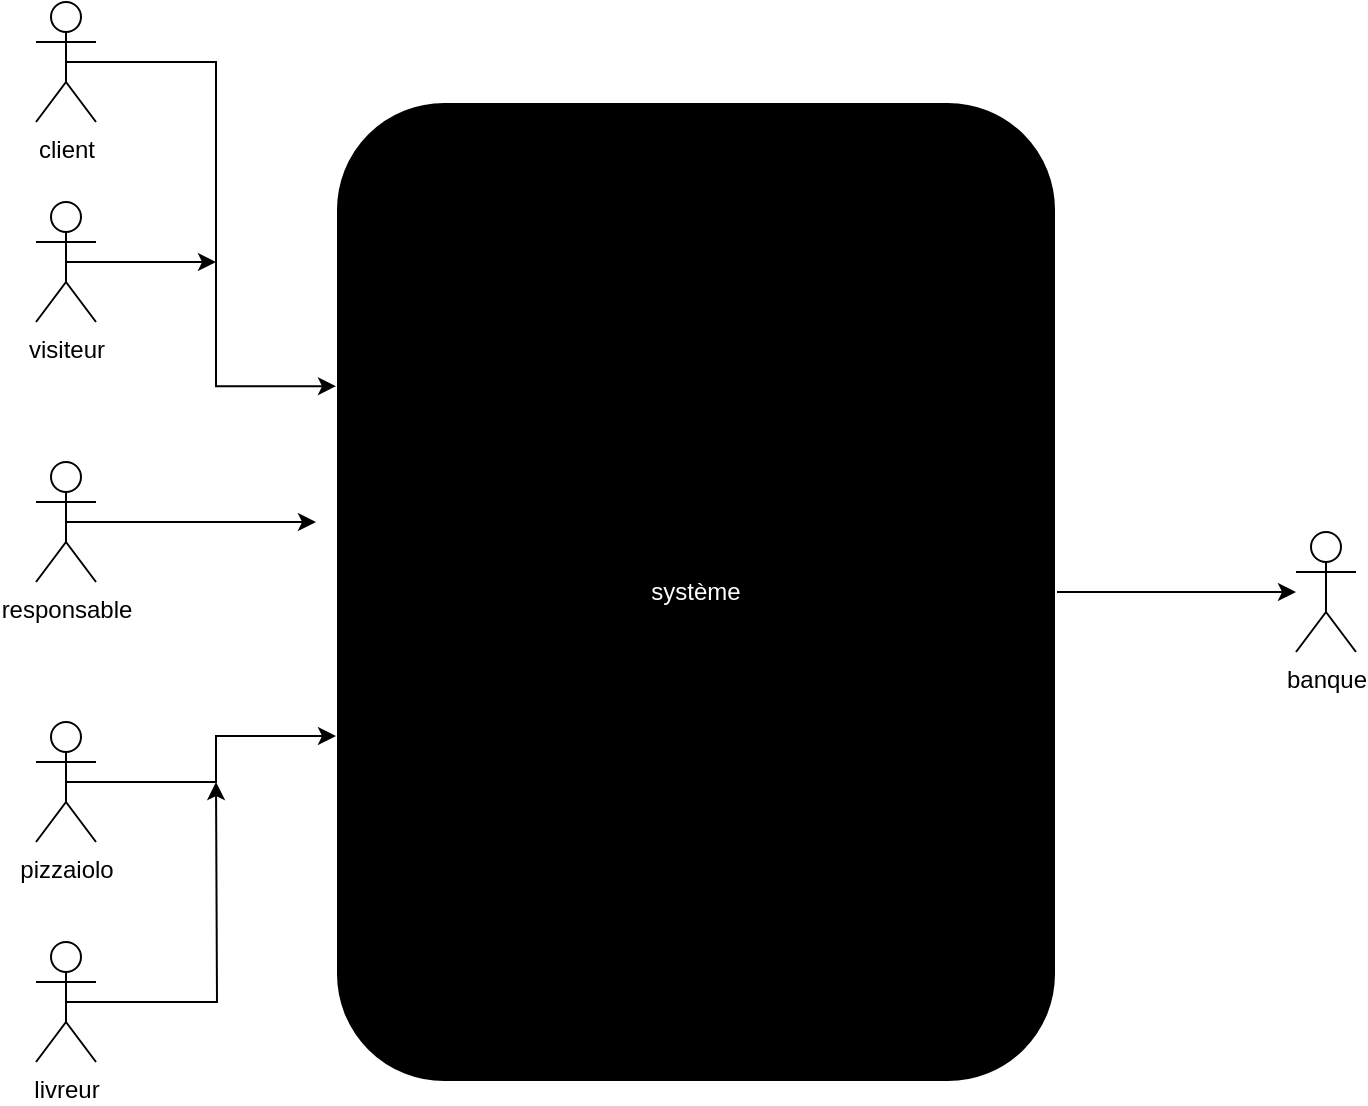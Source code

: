 <mxfile version="14.8.4" type="github" pages="11">
  <diagram id="-N2-KH0HbP3LnPa9TqIM" name="diagramme boite noire">
    <mxGraphModel dx="1342" dy="614" grid="1" gridSize="10" guides="1" tooltips="1" connect="1" arrows="1" fold="1" page="1" pageScale="1" pageWidth="827" pageHeight="1169" math="0" shadow="0">
      <root>
        <mxCell id="0" />
        <mxCell id="1" parent="0" />
        <mxCell id="C1gEovPb8g20iSFdRH8M-5" style="edgeStyle=orthogonalEdgeStyle;rounded=0;orthogonalLoop=1;jettySize=auto;html=1;exitX=1;exitY=0.5;exitDx=0;exitDy=0;fontColor=#FFFFFF;" parent="1" source="QSJ9sEYADv9X5R9XNO8_-1" target="QSJ9sEYADv9X5R9XNO8_-10" edge="1">
          <mxGeometry relative="1" as="geometry" />
        </mxCell>
        <mxCell id="QSJ9sEYADv9X5R9XNO8_-1" value="système" style="rounded=1;whiteSpace=wrap;html=2;fillColor=#000000;strokeColor=#FFFFFF;fontColor=#FFFFFF;" parent="1" vertex="1">
          <mxGeometry x="210" y="80" width="360" height="490" as="geometry" />
        </mxCell>
        <mxCell id="QSJ9sEYADv9X5R9XNO8_-11" style="edgeStyle=orthogonalEdgeStyle;rounded=0;orthogonalLoop=1;jettySize=auto;html=1;exitX=0.5;exitY=0.5;exitDx=0;exitDy=0;exitPerimeter=0;fontColor=none;entryX=0;entryY=0.29;entryDx=0;entryDy=0;entryPerimeter=0;" parent="1" source="QSJ9sEYADv9X5R9XNO8_-2" target="QSJ9sEYADv9X5R9XNO8_-1" edge="1">
          <mxGeometry relative="1" as="geometry">
            <mxPoint x="150" y="320" as="targetPoint" />
          </mxGeometry>
        </mxCell>
        <mxCell id="QSJ9sEYADv9X5R9XNO8_-2" value="client" style="shape=umlActor;verticalLabelPosition=bottom;verticalAlign=top;html=1;" parent="1" vertex="1">
          <mxGeometry x="60" y="30" width="30" height="60" as="geometry" />
        </mxCell>
        <mxCell id="C1gEovPb8g20iSFdRH8M-1" style="edgeStyle=orthogonalEdgeStyle;rounded=0;orthogonalLoop=1;jettySize=auto;html=1;exitX=0.5;exitY=0.5;exitDx=0;exitDy=0;exitPerimeter=0;" parent="1" source="QSJ9sEYADv9X5R9XNO8_-3" edge="1">
          <mxGeometry relative="1" as="geometry">
            <mxPoint x="150" y="160" as="targetPoint" />
          </mxGeometry>
        </mxCell>
        <mxCell id="QSJ9sEYADv9X5R9XNO8_-3" value="visiteur" style="shape=umlActor;verticalLabelPosition=bottom;verticalAlign=top;html=1;" parent="1" vertex="1">
          <mxGeometry x="60" y="130" width="30" height="60" as="geometry" />
        </mxCell>
        <mxCell id="C1gEovPb8g20iSFdRH8M-4" style="edgeStyle=orthogonalEdgeStyle;rounded=0;orthogonalLoop=1;jettySize=auto;html=1;exitX=0.5;exitY=0.5;exitDx=0;exitDy=0;exitPerimeter=0;fontColor=#FFFFFF;" parent="1" source="QSJ9sEYADv9X5R9XNO8_-5" edge="1">
          <mxGeometry relative="1" as="geometry">
            <mxPoint x="200" y="290" as="targetPoint" />
          </mxGeometry>
        </mxCell>
        <mxCell id="QSJ9sEYADv9X5R9XNO8_-5" value="responsable" style="shape=umlActor;verticalLabelPosition=bottom;verticalAlign=top;html=1;" parent="1" vertex="1">
          <mxGeometry x="60" y="260" width="30" height="60" as="geometry" />
        </mxCell>
        <mxCell id="C1gEovPb8g20iSFdRH8M-3" style="edgeStyle=orthogonalEdgeStyle;rounded=0;orthogonalLoop=1;jettySize=auto;html=1;exitX=0.5;exitY=0.5;exitDx=0;exitDy=0;exitPerimeter=0;entryX=0;entryY=0.647;entryDx=0;entryDy=0;entryPerimeter=0;fontColor=#FFFFFF;" parent="1" source="QSJ9sEYADv9X5R9XNO8_-6" target="QSJ9sEYADv9X5R9XNO8_-1" edge="1">
          <mxGeometry relative="1" as="geometry" />
        </mxCell>
        <mxCell id="QSJ9sEYADv9X5R9XNO8_-6" value="pizzaiolo" style="shape=umlActor;verticalLabelPosition=bottom;verticalAlign=top;html=1;" parent="1" vertex="1">
          <mxGeometry x="60" y="390" width="30" height="60" as="geometry" />
        </mxCell>
        <mxCell id="C1gEovPb8g20iSFdRH8M-2" style="edgeStyle=orthogonalEdgeStyle;rounded=0;orthogonalLoop=1;jettySize=auto;html=1;exitX=0.5;exitY=0.5;exitDx=0;exitDy=0;exitPerimeter=0;fontColor=#FFFFFF;" parent="1" source="QSJ9sEYADv9X5R9XNO8_-9" edge="1">
          <mxGeometry relative="1" as="geometry">
            <mxPoint x="150" y="420" as="targetPoint" />
          </mxGeometry>
        </mxCell>
        <mxCell id="QSJ9sEYADv9X5R9XNO8_-9" value="livreur" style="shape=umlActor;verticalLabelPosition=bottom;verticalAlign=top;html=1;" parent="1" vertex="1">
          <mxGeometry x="60" y="500" width="30" height="60" as="geometry" />
        </mxCell>
        <mxCell id="QSJ9sEYADv9X5R9XNO8_-10" value="banque" style="shape=umlActor;verticalLabelPosition=bottom;verticalAlign=top;html=1;" parent="1" vertex="1">
          <mxGeometry x="690" y="295" width="30" height="60" as="geometry" />
        </mxCell>
      </root>
    </mxGraphModel>
  </diagram>
  <diagram id="KSADwK6EByX7ZcN8ICJV" name="diagramme package">
    <mxGraphModel dx="1422" dy="794" grid="1" gridSize="10" guides="1" tooltips="1" connect="1" arrows="1" fold="1" page="1" pageScale="1" pageWidth="827" pageHeight="1169" math="0" shadow="0">
      <root>
        <mxCell id="C5GiHgU9MNIkv_sx2gws-0" />
        <mxCell id="C5GiHgU9MNIkv_sx2gws-1" parent="C5GiHgU9MNIkv_sx2gws-0" />
        <mxCell id="SZTXFVwRO_BCCpm_T74V-10" style="edgeStyle=orthogonalEdgeStyle;rounded=0;orthogonalLoop=1;jettySize=auto;html=1;exitX=0.5;exitY=0.5;exitDx=0;exitDy=0;exitPerimeter=0;entryX=0.5;entryY=1;entryDx=0;entryDy=0;entryPerimeter=0;strokeColor=#00CC00;" parent="C5GiHgU9MNIkv_sx2gws-1" source="PVyFOCR0xoLL0i07WIM1-0" target="SZTXFVwRO_BCCpm_T74V-15" edge="1">
          <mxGeometry relative="1" as="geometry">
            <mxPoint x="232.96" y="585" as="targetPoint" />
            <Array as="points">
              <mxPoint x="65" y="870" />
              <mxPoint x="235" y="870" />
            </Array>
          </mxGeometry>
        </mxCell>
        <mxCell id="SZTXFVwRO_BCCpm_T74V-11" style="edgeStyle=orthogonalEdgeStyle;rounded=0;orthogonalLoop=1;jettySize=auto;html=1;exitX=0.5;exitY=0.5;exitDx=0;exitDy=0;exitPerimeter=0;entryX=0.5;entryY=1;entryDx=0;entryDy=0;entryPerimeter=0;fillColor=#cce5ff;strokeColor=#00CC00;" parent="C5GiHgU9MNIkv_sx2gws-1" source="PVyFOCR0xoLL0i07WIM1-0" target="SZTXFVwRO_BCCpm_T74V-0" edge="1">
          <mxGeometry relative="1" as="geometry">
            <Array as="points">
              <mxPoint x="65" y="870" />
              <mxPoint x="430" y="870" />
            </Array>
          </mxGeometry>
        </mxCell>
        <mxCell id="SZTXFVwRO_BCCpm_T74V-12" style="edgeStyle=orthogonalEdgeStyle;rounded=0;orthogonalLoop=1;jettySize=auto;html=1;exitX=0.5;exitY=0.5;exitDx=0;exitDy=0;exitPerimeter=0;entryX=0.75;entryY=1;entryDx=0;entryDy=0;entryPerimeter=0;strokeColor=#00CC00;" parent="C5GiHgU9MNIkv_sx2gws-1" source="PVyFOCR0xoLL0i07WIM1-0" target="SZTXFVwRO_BCCpm_T74V-17" edge="1">
          <mxGeometry relative="1" as="geometry">
            <mxPoint x="770" y="600" as="targetPoint" />
            <Array as="points">
              <mxPoint x="65" y="870" />
              <mxPoint x="763" y="870" />
              <mxPoint x="763" y="600" />
            </Array>
          </mxGeometry>
        </mxCell>
        <mxCell id="PVyFOCR0xoLL0i07WIM1-0" value="livreur" style="shape=umlActor;verticalLabelPosition=bottom;verticalAlign=top;html=1;outlineConnect=0;fillColor=#FFFFFF;strokeColor=#00CC00;" parent="C5GiHgU9MNIkv_sx2gws-1" vertex="1">
          <mxGeometry x="50" y="880" width="30" height="60" as="geometry" />
        </mxCell>
        <mxCell id="SZTXFVwRO_BCCpm_T74V-9" style="edgeStyle=orthogonalEdgeStyle;rounded=0;orthogonalLoop=1;jettySize=auto;html=1;exitX=0.5;exitY=0.5;exitDx=0;exitDy=0;exitPerimeter=0;entryX=0;entryY=0;entryDx=75;entryDy=14;entryPerimeter=0;gradientColor=#ffa500;fillColor=#ffcd28;strokeColor=#CCCC00;" parent="C5GiHgU9MNIkv_sx2gws-1" source="PVyFOCR0xoLL0i07WIM1-1" target="SZTXFVwRO_BCCpm_T74V-16" edge="1">
          <mxGeometry relative="1" as="geometry">
            <mxPoint x="410" y="852.288" as="targetPoint" />
            <Array as="points">
              <mxPoint x="65" y="760" />
              <mxPoint x="475" y="760" />
            </Array>
          </mxGeometry>
        </mxCell>
        <mxCell id="SZTXFVwRO_BCCpm_T74V-14" style="edgeStyle=orthogonalEdgeStyle;rounded=0;orthogonalLoop=1;jettySize=auto;html=1;exitX=0.5;exitY=0.5;exitDx=0;exitDy=0;exitPerimeter=0;entryX=0.134;entryY=1;entryDx=0;entryDy=0;entryPerimeter=0;gradientColor=#ffa500;fillColor=#ffcd28;strokeColor=#CCCC00;" parent="C5GiHgU9MNIkv_sx2gws-1" source="PVyFOCR0xoLL0i07WIM1-1" target="SZTXFVwRO_BCCpm_T74V-0" edge="1">
          <mxGeometry relative="1" as="geometry">
            <Array as="points">
              <mxPoint x="65" y="760" />
              <mxPoint x="393" y="760" />
            </Array>
          </mxGeometry>
        </mxCell>
        <mxCell id="SZTXFVwRO_BCCpm_T74V-19" style="edgeStyle=orthogonalEdgeStyle;rounded=0;orthogonalLoop=1;jettySize=auto;html=1;exitX=0.5;exitY=0.5;exitDx=0;exitDy=0;exitPerimeter=0;entryX=0;entryY=0;entryDx=0;entryDy=70;entryPerimeter=0;gradientColor=#ffa500;fillColor=#ffcd28;strokeColor=#CCCC00;" parent="C5GiHgU9MNIkv_sx2gws-1" source="PVyFOCR0xoLL0i07WIM1-1" target="SZTXFVwRO_BCCpm_T74V-17" edge="1">
          <mxGeometry relative="1" as="geometry">
            <mxPoint x="680" y="580" as="targetPoint" />
            <Array as="points">
              <mxPoint x="65" y="760" />
              <mxPoint x="680" y="760" />
            </Array>
          </mxGeometry>
        </mxCell>
        <mxCell id="vCnrFTs4SnbxxoOk8KVF-0" style="edgeStyle=orthogonalEdgeStyle;rounded=0;orthogonalLoop=1;jettySize=auto;html=1;exitX=0.5;exitY=0.5;exitDx=0;exitDy=0;exitPerimeter=0;strokeColor=#CCCC00;" parent="C5GiHgU9MNIkv_sx2gws-1" source="PVyFOCR0xoLL0i07WIM1-1" edge="1">
          <mxGeometry relative="1" as="geometry">
            <mxPoint x="190" y="590" as="targetPoint" />
            <Array as="points">
              <mxPoint x="65" y="760" />
              <mxPoint x="190" y="760" />
            </Array>
          </mxGeometry>
        </mxCell>
        <mxCell id="PVyFOCR0xoLL0i07WIM1-1" value="pizzaiolo" style="shape=umlActor;verticalLabelPosition=bottom;verticalAlign=top;html=1;outlineConnect=0;strokeColor=#CCCC00;" parent="C5GiHgU9MNIkv_sx2gws-1" vertex="1">
          <mxGeometry x="50" y="720" width="30" height="60" as="geometry" />
        </mxCell>
        <mxCell id="SZTXFVwRO_BCCpm_T74V-18" style="edgeStyle=orthogonalEdgeStyle;rounded=0;orthogonalLoop=1;jettySize=auto;html=1;exitX=0.5;exitY=0.5;exitDx=0;exitDy=0;exitPerimeter=0;entryX=0;entryY=0.688;entryDx=0;entryDy=0;entryPerimeter=0;fillColor=#e51400;strokeColor=#FF0000;" parent="C5GiHgU9MNIkv_sx2gws-1" source="PVyFOCR0xoLL0i07WIM1-2" target="SZTXFVwRO_BCCpm_T74V-16" edge="1">
          <mxGeometry relative="1" as="geometry">
            <Array as="points">
              <mxPoint x="65" y="670" />
              <mxPoint x="330" y="670" />
              <mxPoint x="330" y="995" />
            </Array>
          </mxGeometry>
        </mxCell>
        <mxCell id="SZTXFVwRO_BCCpm_T74V-20" style="edgeStyle=orthogonalEdgeStyle;rounded=0;orthogonalLoop=1;jettySize=auto;html=1;exitX=0.5;exitY=0.5;exitDx=0;exitDy=0;exitPerimeter=0;entryX=0.896;entryY=1.038;entryDx=0;entryDy=0;entryPerimeter=0;fillColor=#e51400;strokeColor=#FF0000;" parent="C5GiHgU9MNIkv_sx2gws-1" source="PVyFOCR0xoLL0i07WIM1-2" target="SZTXFVwRO_BCCpm_T74V-0" edge="1">
          <mxGeometry relative="1" as="geometry">
            <Array as="points">
              <mxPoint x="65" y="670" />
              <mxPoint x="470" y="670" />
            </Array>
          </mxGeometry>
        </mxCell>
        <mxCell id="0hGmb9EGRACCeNyXw8mG-0" style="edgeStyle=orthogonalEdgeStyle;rounded=0;orthogonalLoop=1;jettySize=auto;html=1;exitX=0.5;exitY=0.5;exitDx=0;exitDy=0;exitPerimeter=0;strokeColor=#FF0000;" parent="C5GiHgU9MNIkv_sx2gws-1" source="PVyFOCR0xoLL0i07WIM1-2" target="SZTXFVwRO_BCCpm_T74V-17" edge="1">
          <mxGeometry relative="1" as="geometry">
            <Array as="points">
              <mxPoint x="65" y="670" />
              <mxPoint x="735" y="670" />
            </Array>
          </mxGeometry>
        </mxCell>
        <mxCell id="PVyFOCR0xoLL0i07WIM1-2" value="responsable" style="shape=umlActor;verticalLabelPosition=bottom;verticalAlign=top;html=1;outlineConnect=0;strokeColor=#FF0000;" parent="C5GiHgU9MNIkv_sx2gws-1" vertex="1">
          <mxGeometry x="50" y="580" width="30" height="60" as="geometry" />
        </mxCell>
        <mxCell id="SZTXFVwRO_BCCpm_T74V-2" style="edgeStyle=orthogonalEdgeStyle;rounded=0;orthogonalLoop=1;jettySize=auto;html=1;exitX=0.5;exitY=0.5;exitDx=0;exitDy=0;exitPerimeter=0;entryX=0;entryY=0;entryDx=0;entryDy=47;entryPerimeter=0;fillColor=#0050ef;strokeColor=#007FFF;" parent="C5GiHgU9MNIkv_sx2gws-1" source="PVyFOCR0xoLL0i07WIM1-3" target="SZTXFVwRO_BCCpm_T74V-0" edge="1">
          <mxGeometry relative="1" as="geometry">
            <Array as="points">
              <mxPoint x="65" y="490" />
              <mxPoint x="230" y="490" />
              <mxPoint x="230" y="267" />
            </Array>
          </mxGeometry>
        </mxCell>
        <mxCell id="SZTXFVwRO_BCCpm_T74V-4" style="edgeStyle=orthogonalEdgeStyle;rounded=0;orthogonalLoop=1;jettySize=auto;html=1;exitX=0.5;exitY=0.5;exitDx=0;exitDy=0;exitPerimeter=0;entryX=0;entryY=0.2;entryDx=0;entryDy=0;entryPerimeter=0;fillColor=#0050ef;strokeColor=#007FFF;" parent="C5GiHgU9MNIkv_sx2gws-1" source="PVyFOCR0xoLL0i07WIM1-3" target="SZTXFVwRO_BCCpm_T74V-17" edge="1">
          <mxGeometry relative="1" as="geometry">
            <mxPoint x="630" y="502.288" as="targetPoint" />
            <Array as="points">
              <mxPoint x="65" y="490" />
              <mxPoint x="670" y="490" />
              <mxPoint x="670" y="494" />
            </Array>
          </mxGeometry>
        </mxCell>
        <mxCell id="SZTXFVwRO_BCCpm_T74V-5" style="edgeStyle=orthogonalEdgeStyle;rounded=0;orthogonalLoop=1;jettySize=auto;html=1;exitX=0.5;exitY=0.5;exitDx=0;exitDy=0;exitPerimeter=0;fillColor=#0050ef;strokeColor=#007FFF;entryX=0.445;entryY=0.133;entryDx=0;entryDy=0;entryPerimeter=0;" parent="C5GiHgU9MNIkv_sx2gws-1" source="PVyFOCR0xoLL0i07WIM1-3" target="SZTXFVwRO_BCCpm_T74V-15" edge="1">
          <mxGeometry relative="1" as="geometry">
            <mxPoint x="160" y="560" as="targetPoint" />
            <Array as="points">
              <mxPoint x="65" y="490" />
              <mxPoint x="230" y="490" />
            </Array>
          </mxGeometry>
        </mxCell>
        <mxCell id="PVyFOCR0xoLL0i07WIM1-3" value="client" style="shape=umlActor;verticalLabelPosition=bottom;verticalAlign=top;html=1;outlineConnect=0;strokeColor=#007FFF;" parent="C5GiHgU9MNIkv_sx2gws-1" vertex="1">
          <mxGeometry x="50" y="440" width="30" height="60" as="geometry" />
        </mxCell>
        <mxCell id="SZTXFVwRO_BCCpm_T74V-3" style="edgeStyle=orthogonalEdgeStyle;rounded=0;orthogonalLoop=1;jettySize=auto;html=1;exitX=0.5;exitY=0.5;exitDx=0;exitDy=0;exitPerimeter=0;entryX=0.064;entryY=0;entryDx=0;entryDy=0;entryPerimeter=0;" parent="C5GiHgU9MNIkv_sx2gws-1" source="PVyFOCR0xoLL0i07WIM1-4" target="SZTXFVwRO_BCCpm_T74V-15" edge="1">
          <mxGeometry relative="1" as="geometry">
            <mxPoint x="180" y="506" as="targetPoint" />
            <Array as="points">
              <mxPoint x="187" y="340" />
            </Array>
          </mxGeometry>
        </mxCell>
        <mxCell id="PVyFOCR0xoLL0i07WIM1-4" value="visiteur" style="shape=umlActor;verticalLabelPosition=bottom;verticalAlign=top;html=1;outlineConnect=0;" parent="C5GiHgU9MNIkv_sx2gws-1" vertex="1">
          <mxGeometry x="50" y="310" width="30" height="60" as="geometry" />
        </mxCell>
        <mxCell id="PVyFOCR0xoLL0i07WIM1-13" value="" style="endArrow=classic;html=1;exitX=0.5;exitY=0.5;exitDx=0;exitDy=0;exitPerimeter=0;entryX=-0.009;entryY=0.693;entryDx=0;entryDy=0;entryPerimeter=0;fillColor=#e51400;strokeColor=#FF0000;" parent="C5GiHgU9MNIkv_sx2gws-1" source="PVyFOCR0xoLL0i07WIM1-2" target="SZTXFVwRO_BCCpm_T74V-15" edge="1">
          <mxGeometry width="50" height="50" relative="1" as="geometry">
            <mxPoint x="390" y="630" as="sourcePoint" />
            <mxPoint x="169.212" y="566.298" as="targetPoint" />
          </mxGeometry>
        </mxCell>
        <mxCell id="aMlrOLxnKsJi-xJOe-4n-0" value="" style="endArrow=block;dashed=1;endFill=0;endSize=12;html=1;entryX=0.673;entryY=0.987;entryDx=0;entryDy=0;entryPerimeter=0;exitX=-0.018;exitY=0.313;exitDx=0;exitDy=0;exitPerimeter=0;" parent="C5GiHgU9MNIkv_sx2gws-1" source="SZTXFVwRO_BCCpm_T74V-16" target="SZTXFVwRO_BCCpm_T74V-15" edge="1">
          <mxGeometry width="160" relative="1" as="geometry">
            <mxPoint x="407.425" y="852.939" as="sourcePoint" />
            <mxPoint x="242.575" y="582.061" as="targetPoint" />
          </mxGeometry>
        </mxCell>
        <mxCell id="aMlrOLxnKsJi-xJOe-4n-6" value="access" style="edgeLabel;html=1;align=center;verticalAlign=middle;resizable=0;points=[];" parent="aMlrOLxnKsJi-xJOe-4n-0" vertex="1" connectable="0">
          <mxGeometry x="-0.092" y="3" relative="1" as="geometry">
            <mxPoint as="offset" />
          </mxGeometry>
        </mxCell>
        <mxCell id="aMlrOLxnKsJi-xJOe-4n-2" value="" style="endArrow=block;dashed=1;endFill=0;endSize=12;html=1;entryX=0.25;entryY=1;entryDx=0;entryDy=0;entryPerimeter=0;exitX=0.618;exitY=0.175;exitDx=0;exitDy=0;exitPerimeter=0;" parent="C5GiHgU9MNIkv_sx2gws-1" source="SZTXFVwRO_BCCpm_T74V-16" target="SZTXFVwRO_BCCpm_T74V-17" edge="1">
          <mxGeometry width="160" relative="1" as="geometry">
            <mxPoint x="455.373" y="853.753" as="sourcePoint" />
            <mxPoint x="619.77" y="619.92" as="targetPoint" />
          </mxGeometry>
        </mxCell>
        <mxCell id="aMlrOLxnKsJi-xJOe-4n-5" value="access" style="edgeLabel;html=1;align=center;verticalAlign=middle;resizable=0;points=[];" parent="aMlrOLxnKsJi-xJOe-4n-2" vertex="1" connectable="0">
          <mxGeometry x="-0.216" y="-4" relative="1" as="geometry">
            <mxPoint x="-35.19" y="42.92" as="offset" />
          </mxGeometry>
        </mxCell>
        <mxCell id="aMlrOLxnKsJi-xJOe-4n-3" value="" style="endArrow=block;dashed=1;endFill=0;endSize=12;html=1;entryX=0;entryY=0;entryDx=101;entryDy=63.5;entryPerimeter=0;exitX=0;exitY=0;exitDx=75;exitDy=14;exitPerimeter=0;" parent="C5GiHgU9MNIkv_sx2gws-1" source="SZTXFVwRO_BCCpm_T74V-17" target="SZTXFVwRO_BCCpm_T74V-0" edge="1">
          <mxGeometry width="160" relative="1" as="geometry">
            <mxPoint x="625.831" y="503.389" as="sourcePoint" />
            <mxPoint x="496.01" y="421.04" as="targetPoint" />
          </mxGeometry>
        </mxCell>
        <mxCell id="aMlrOLxnKsJi-xJOe-4n-4" value="access" style="edgeLabel;html=1;align=center;verticalAlign=middle;resizable=0;points=[];" parent="aMlrOLxnKsJi-xJOe-4n-3" vertex="1" connectable="0">
          <mxGeometry x="0.261" y="4" relative="1" as="geometry">
            <mxPoint as="offset" />
          </mxGeometry>
        </mxCell>
        <mxCell id="SZTXFVwRO_BCCpm_T74V-0" value="payer" style="shape=folder;fontStyle=1;spacingTop=10;tabWidth=40;tabHeight=14;tabPosition=left;html=1;" parent="C5GiHgU9MNIkv_sx2gws-1" vertex="1">
          <mxGeometry x="379.5" y="220" width="101" height="80" as="geometry" />
        </mxCell>
        <mxCell id="SZTXFVwRO_BCCpm_T74V-15" value="compte" style="shape=folder;fontStyle=1;spacingTop=10;tabWidth=40;tabHeight=14;tabPosition=left;html=1;" parent="C5GiHgU9MNIkv_sx2gws-1" vertex="1">
          <mxGeometry x="180" y="510" width="110" height="75" as="geometry" />
        </mxCell>
        <mxCell id="SZTXFVwRO_BCCpm_T74V-16" value="gestion" style="shape=folder;fontStyle=1;spacingTop=10;tabWidth=40;tabHeight=14;tabPosition=left;html=1;" parent="C5GiHgU9MNIkv_sx2gws-1" vertex="1">
          <mxGeometry x="400" y="940" width="110" height="80" as="geometry" />
        </mxCell>
        <mxCell id="SZTXFVwRO_BCCpm_T74V-17" value="commander" style="shape=folder;fontStyle=1;spacingTop=10;tabWidth=40;tabHeight=14;tabPosition=left;html=1;" parent="C5GiHgU9MNIkv_sx2gws-1" vertex="1">
          <mxGeometry x="680" y="480" width="110" height="70" as="geometry" />
        </mxCell>
      </root>
    </mxGraphModel>
  </diagram>
  <diagram id="asGQ-5qCcBj2mnVwzbyl" name="package compte">
    <mxGraphModel dx="1422" dy="794" grid="1" gridSize="10" guides="1" tooltips="1" connect="1" arrows="1" fold="1" page="1" pageScale="1" pageWidth="827" pageHeight="1169" math="0" shadow="0">
      <root>
        <mxCell id="63-4XnSU4dY7CqPErN7P-0" />
        <mxCell id="63-4XnSU4dY7CqPErN7P-1" parent="63-4XnSU4dY7CqPErN7P-0" />
        <mxCell id="k86hCPn6cuwVdJYb96Ac-2" value="livreur" style="shape=umlActor;verticalLabelPosition=bottom;verticalAlign=top;html=1;outlineConnect=0;" parent="63-4XnSU4dY7CqPErN7P-1" vertex="1">
          <mxGeometry x="50" y="480" width="30" height="60" as="geometry" />
        </mxCell>
        <mxCell id="k86hCPn6cuwVdJYb96Ac-3" value="responsable" style="shape=umlActor;verticalLabelPosition=bottom;verticalAlign=top;html=1;outlineConnect=0;" parent="63-4XnSU4dY7CqPErN7P-1" vertex="1">
          <mxGeometry x="50" y="610" width="30" height="60" as="geometry" />
        </mxCell>
        <mxCell id="k86hCPn6cuwVdJYb96Ac-4" value="client" style="shape=umlActor;verticalLabelPosition=bottom;verticalAlign=top;html=1;outlineConnect=0;" parent="63-4XnSU4dY7CqPErN7P-1" vertex="1">
          <mxGeometry x="50" y="220" width="30" height="60" as="geometry" />
        </mxCell>
        <mxCell id="UCAxKNAA2GEWQzxfyIEz-0" style="edgeStyle=orthogonalEdgeStyle;rounded=0;orthogonalLoop=1;jettySize=auto;html=1;exitX=0.5;exitY=0.5;exitDx=0;exitDy=0;exitPerimeter=0;entryX=0.067;entryY=0.25;entryDx=0;entryDy=0;entryPerimeter=0;" parent="63-4XnSU4dY7CqPErN7P-1" source="k86hCPn6cuwVdJYb96Ac-5" target="UxJ5v_lB0qyxJi30VwgJ-0" edge="1">
          <mxGeometry relative="1" as="geometry" />
        </mxCell>
        <mxCell id="k86hCPn6cuwVdJYb96Ac-5" value="visiteur" style="shape=umlActor;verticalLabelPosition=bottom;verticalAlign=top;html=1;outlineConnect=0;" parent="63-4XnSU4dY7CqPErN7P-1" vertex="1">
          <mxGeometry x="50" y="120" width="30" height="60" as="geometry" />
        </mxCell>
        <mxCell id="UxJ5v_lB0qyxJi30VwgJ-0" value="créer un compte" style="ellipse;whiteSpace=wrap;html=1;" parent="63-4XnSU4dY7CqPErN7P-1" vertex="1">
          <mxGeometry x="350" y="130" width="120" height="80" as="geometry" />
        </mxCell>
        <mxCell id="UxJ5v_lB0qyxJi30VwgJ-1" value="se connecter" style="ellipse;whiteSpace=wrap;html=1;" parent="63-4XnSU4dY7CqPErN7P-1" vertex="1">
          <mxGeometry x="350" y="280" width="120" height="80" as="geometry" />
        </mxCell>
        <mxCell id="UxJ5v_lB0qyxJi30VwgJ-7" value="pizzailo" style="shape=umlActor;verticalLabelPosition=bottom;verticalAlign=top;html=1;outlineConnect=0;" parent="63-4XnSU4dY7CqPErN7P-1" vertex="1">
          <mxGeometry x="50" y="350" width="30" height="60" as="geometry" />
        </mxCell>
        <mxCell id="FvtT5khaTVEUN9657hCK-0" value="&lt;span&gt;PACKAGE COMPTE&lt;/span&gt;" style="text;html=1;align=center;verticalAlign=middle;resizable=0;points=[];autosize=1;" parent="63-4XnSU4dY7CqPErN7P-1" vertex="1">
          <mxGeometry x="380" y="50" width="130" height="20" as="geometry" />
        </mxCell>
        <mxCell id="FvtT5khaTVEUN9657hCK-3" value="" style="endArrow=classic;html=1;exitX=0.5;exitY=0.5;exitDx=0;exitDy=0;exitPerimeter=0;" parent="63-4XnSU4dY7CqPErN7P-1" source="UxJ5v_lB0qyxJi30VwgJ-7" target="UxJ5v_lB0qyxJi30VwgJ-1" edge="1">
          <mxGeometry width="50" height="50" relative="1" as="geometry">
            <mxPoint x="740" y="410" as="sourcePoint" />
            <mxPoint x="790" y="360" as="targetPoint" />
          </mxGeometry>
        </mxCell>
        <mxCell id="FvtT5khaTVEUN9657hCK-4" value="" style="endArrow=classic;html=1;" parent="63-4XnSU4dY7CqPErN7P-1" source="k86hCPn6cuwVdJYb96Ac-2" target="UxJ5v_lB0qyxJi30VwgJ-1" edge="1">
          <mxGeometry width="50" height="50" relative="1" as="geometry">
            <mxPoint x="760" y="250" as="sourcePoint" />
            <mxPoint x="800" y="200" as="targetPoint" />
          </mxGeometry>
        </mxCell>
        <mxCell id="FvtT5khaTVEUN9657hCK-6" value="" style="endArrow=classic;html=1;exitX=0.5;exitY=0.5;exitDx=0;exitDy=0;exitPerimeter=0;" parent="63-4XnSU4dY7CqPErN7P-1" source="k86hCPn6cuwVdJYb96Ac-3" target="UxJ5v_lB0qyxJi30VwgJ-1" edge="1">
          <mxGeometry width="50" height="50" relative="1" as="geometry">
            <mxPoint x="750" y="140" as="sourcePoint" />
            <mxPoint x="800" y="90" as="targetPoint" />
          </mxGeometry>
        </mxCell>
        <mxCell id="FvtT5khaTVEUN9657hCK-8" value="" style="endArrow=classic;html=1;" parent="63-4XnSU4dY7CqPErN7P-1" target="UxJ5v_lB0qyxJi30VwgJ-1" edge="1">
          <mxGeometry width="50" height="50" relative="1" as="geometry">
            <mxPoint x="80" y="290" as="sourcePoint" />
            <mxPoint x="130" y="240" as="targetPoint" />
          </mxGeometry>
        </mxCell>
        <mxCell id="rGbUl_dpvxlcM6gLheOs-0" value="" style="endArrow=block;dashed=1;endFill=0;endSize=12;html=1;" parent="63-4XnSU4dY7CqPErN7P-1" edge="1">
          <mxGeometry width="160" relative="1" as="geometry">
            <mxPoint x="250" y="240" as="sourcePoint" />
            <mxPoint x="410" y="240" as="targetPoint" />
          </mxGeometry>
        </mxCell>
        <mxCell id="rGbUl_dpvxlcM6gLheOs-1" value="point d&#39;extension &lt;br&gt;utilisateur&amp;nbsp;sans compte" style="html=1;" parent="63-4XnSU4dY7CqPErN7P-1" vertex="1">
          <mxGeometry x="200" y="180" width="130" height="60" as="geometry" />
        </mxCell>
        <mxCell id="E8kIzZ9J56NuT7vXMMEJ-0" value="créer compte employé" style="ellipse;whiteSpace=wrap;html=1;" parent="63-4XnSU4dY7CqPErN7P-1" vertex="1">
          <mxGeometry x="280" y="505" width="120" height="80" as="geometry" />
        </mxCell>
        <mxCell id="E8kIzZ9J56NuT7vXMMEJ-1" value="" style="endArrow=classic;html=1;exitX=0.5;exitY=0.5;exitDx=0;exitDy=0;exitPerimeter=0;entryX=0;entryY=1;entryDx=0;entryDy=0;" parent="63-4XnSU4dY7CqPErN7P-1" source="k86hCPn6cuwVdJYb96Ac-3" target="E8kIzZ9J56NuT7vXMMEJ-0" edge="1">
          <mxGeometry width="50" height="50" relative="1" as="geometry">
            <mxPoint x="390" y="400" as="sourcePoint" />
            <mxPoint x="440" y="350" as="targetPoint" />
          </mxGeometry>
        </mxCell>
        <mxCell id="UCAxKNAA2GEWQzxfyIEz-2" value="" style="endArrow=block;dashed=1;endFill=0;endSize=12;html=1;exitX=0.5;exitY=1;exitDx=0;exitDy=0;" parent="63-4XnSU4dY7CqPErN7P-1" source="UxJ5v_lB0qyxJi30VwgJ-0" target="UxJ5v_lB0qyxJi30VwgJ-1" edge="1">
          <mxGeometry width="160" relative="1" as="geometry">
            <mxPoint x="380" y="260" as="sourcePoint" />
            <mxPoint x="540" y="260" as="targetPoint" />
          </mxGeometry>
        </mxCell>
        <mxCell id="UCAxKNAA2GEWQzxfyIEz-4" value="&amp;lt;&amp;lt;extend&amp;gt;&amp;gt;" style="edgeLabel;html=1;align=center;verticalAlign=middle;resizable=0;points=[];" parent="UCAxKNAA2GEWQzxfyIEz-2" vertex="1" connectable="0">
          <mxGeometry x="-0.4" relative="1" as="geometry">
            <mxPoint y="-11" as="offset" />
          </mxGeometry>
        </mxCell>
      </root>
    </mxGraphModel>
  </diagram>
  <diagram id="zNdF7Yb14jH6WytTqPRM" name="package commander">
    <mxGraphModel dx="1422" dy="794" grid="1" gridSize="10" guides="1" tooltips="1" connect="1" arrows="1" fold="1" page="1" pageScale="1" pageWidth="827" pageHeight="1169" math="0" shadow="0">
      <root>
        <mxCell id="iK-c7jj9qpBuWZtnaV4I-0" />
        <mxCell id="iK-c7jj9qpBuWZtnaV4I-1" parent="iK-c7jj9qpBuWZtnaV4I-0" />
        <mxCell id="iD7l3awjN08bzE4g6i2H-4" style="edgeStyle=orthogonalEdgeStyle;rounded=0;orthogonalLoop=1;jettySize=auto;html=1;exitX=1;exitY=1;exitDx=0;exitDy=0;exitPerimeter=0;" parent="iK-c7jj9qpBuWZtnaV4I-1" source="tXNJbuJ0d7AO0goeCCjh-1" target="Nnu8_bUZjKS8j8v6hXgQ-0" edge="1">
          <mxGeometry relative="1" as="geometry">
            <Array as="points">
              <mxPoint x="70" y="450" />
              <mxPoint x="470" y="450" />
            </Array>
          </mxGeometry>
        </mxCell>
        <mxCell id="iD7l3awjN08bzE4g6i2H-7" style="edgeStyle=orthogonalEdgeStyle;rounded=0;orthogonalLoop=1;jettySize=auto;html=1;exitX=1;exitY=0.333;exitDx=0;exitDy=0;exitPerimeter=0;entryX=0;entryY=1;entryDx=0;entryDy=0;" parent="iK-c7jj9qpBuWZtnaV4I-1" source="tXNJbuJ0d7AO0goeCCjh-1" target="LfPVENB6RQOV3JmKMHQK-0" edge="1">
          <mxGeometry relative="1" as="geometry">
            <Array as="points">
              <mxPoint x="70" y="340" />
              <mxPoint x="221" y="340" />
            </Array>
          </mxGeometry>
        </mxCell>
        <mxCell id="iD7l3awjN08bzE4g6i2H-8" style="edgeStyle=orthogonalEdgeStyle;rounded=0;orthogonalLoop=1;jettySize=auto;html=1;exitX=0.5;exitY=0.5;exitDx=0;exitDy=0;exitPerimeter=0;" parent="iK-c7jj9qpBuWZtnaV4I-1" source="tXNJbuJ0d7AO0goeCCjh-1" target="Nnu8_bUZjKS8j8v6hXgQ-2" edge="1">
          <mxGeometry relative="1" as="geometry">
            <Array as="points">
              <mxPoint x="540" y="340" />
              <mxPoint x="540" y="340" />
            </Array>
          </mxGeometry>
        </mxCell>
        <mxCell id="iD7l3awjN08bzE4g6i2H-9" style="edgeStyle=orthogonalEdgeStyle;rounded=0;orthogonalLoop=1;jettySize=auto;html=1;exitX=0.5;exitY=0.5;exitDx=0;exitDy=0;exitPerimeter=0;entryX=0;entryY=0.5;entryDx=0;entryDy=0;" parent="iK-c7jj9qpBuWZtnaV4I-1" source="tXNJbuJ0d7AO0goeCCjh-1" target="tXNJbuJ0d7AO0goeCCjh-8" edge="1">
          <mxGeometry relative="1" as="geometry">
            <Array as="points">
              <mxPoint x="55" y="395" />
            </Array>
          </mxGeometry>
        </mxCell>
        <mxCell id="7Zylyg8S0y5PbymPY5Jt-0" style="edgeStyle=orthogonalEdgeStyle;rounded=0;orthogonalLoop=1;jettySize=auto;html=1;exitX=0.5;exitY=0.5;exitDx=0;exitDy=0;exitPerimeter=0;" parent="iK-c7jj9qpBuWZtnaV4I-1" source="tXNJbuJ0d7AO0goeCCjh-1" target="tXNJbuJ0d7AO0goeCCjh-10" edge="1">
          <mxGeometry relative="1" as="geometry" />
        </mxCell>
        <mxCell id="tXNJbuJ0d7AO0goeCCjh-1" value="client" style="shape=umlActor;verticalLabelPosition=bottom;verticalAlign=top;html=1;" parent="iK-c7jj9qpBuWZtnaV4I-1" vertex="1">
          <mxGeometry x="40" y="310" width="30" height="60" as="geometry" />
        </mxCell>
        <mxCell id="iD7l3awjN08bzE4g6i2H-0" style="edgeStyle=orthogonalEdgeStyle;rounded=10;orthogonalLoop=1;jettySize=auto;html=1;exitX=0.5;exitY=0.5;exitDx=0;exitDy=0;exitPerimeter=0;entryX=0.571;entryY=0.986;entryDx=0;entryDy=0;entryPerimeter=0;" parent="iK-c7jj9qpBuWZtnaV4I-1" source="tXNJbuJ0d7AO0goeCCjh-3" target="JwaPk0_Ljvtmndn4RNGU-0" edge="1">
          <mxGeometry relative="1" as="geometry">
            <Array as="points">
              <mxPoint x="55" y="820" />
              <mxPoint x="690" y="820" />
            </Array>
          </mxGeometry>
        </mxCell>
        <mxCell id="iD7l3awjN08bzE4g6i2H-1" style="edgeStyle=orthogonalEdgeStyle;rounded=0;orthogonalLoop=1;jettySize=auto;html=1;exitX=0.5;exitY=0.5;exitDx=0;exitDy=0;exitPerimeter=0;entryX=1;entryY=1;entryDx=0;entryDy=0;" parent="iK-c7jj9qpBuWZtnaV4I-1" source="tXNJbuJ0d7AO0goeCCjh-3" target="Nnu8_bUZjKS8j8v6hXgQ-2" edge="1">
          <mxGeometry relative="1" as="geometry">
            <Array as="points">
              <mxPoint x="55" y="860" />
              <mxPoint x="810" y="860" />
            </Array>
          </mxGeometry>
        </mxCell>
        <mxCell id="iD7l3awjN08bzE4g6i2H-13" style="edgeStyle=orthogonalEdgeStyle;rounded=0;orthogonalLoop=1;jettySize=auto;html=1;exitX=0.5;exitY=0.5;exitDx=0;exitDy=0;exitPerimeter=0;entryX=0;entryY=1;entryDx=0;entryDy=0;" parent="iK-c7jj9qpBuWZtnaV4I-1" source="tXNJbuJ0d7AO0goeCCjh-3" target="Nnu8_bUZjKS8j8v6hXgQ-0" edge="1">
          <mxGeometry relative="1" as="geometry">
            <Array as="points">
              <mxPoint x="55" y="780" />
              <mxPoint x="330" y="780" />
              <mxPoint x="330" y="590" />
              <mxPoint x="421" y="590" />
            </Array>
          </mxGeometry>
        </mxCell>
        <mxCell id="tXNJbuJ0d7AO0goeCCjh-3" value="responsable" style="shape=umlActor;verticalLabelPosition=bottom;verticalAlign=top;html=1;" parent="iK-c7jj9qpBuWZtnaV4I-1" vertex="1">
          <mxGeometry x="40" y="820" width="30" height="60" as="geometry" />
        </mxCell>
        <mxCell id="iD7l3awjN08bzE4g6i2H-2" style="edgeStyle=orthogonalEdgeStyle;rounded=0;orthogonalLoop=1;jettySize=auto;html=1;exitX=0.5;exitY=0.5;exitDx=0;exitDy=0;exitPerimeter=0;entryX=0;entryY=0.5;entryDx=0;entryDy=0;" parent="iK-c7jj9qpBuWZtnaV4I-1" source="tXNJbuJ0d7AO0goeCCjh-4" target="JwaPk0_Ljvtmndn4RNGU-0" edge="1">
          <mxGeometry relative="1" as="geometry">
            <Array as="points">
              <mxPoint x="600" y="480" />
              <mxPoint x="600" y="480" />
            </Array>
          </mxGeometry>
        </mxCell>
        <mxCell id="iD7l3awjN08bzE4g6i2H-10" style="edgeStyle=orthogonalEdgeStyle;rounded=0;orthogonalLoop=1;jettySize=auto;html=1;exitX=0.5;exitY=0.5;exitDx=0;exitDy=0;exitPerimeter=0;entryX=0.036;entryY=0.286;entryDx=0;entryDy=0;entryPerimeter=0;" parent="iK-c7jj9qpBuWZtnaV4I-1" source="tXNJbuJ0d7AO0goeCCjh-4" target="Nnu8_bUZjKS8j8v6hXgQ-0" edge="1">
          <mxGeometry relative="1" as="geometry">
            <Array as="points">
              <mxPoint x="55" y="537" />
              <mxPoint x="400" y="537" />
              <mxPoint x="400" y="535" />
            </Array>
          </mxGeometry>
        </mxCell>
        <mxCell id="tXNJbuJ0d7AO0goeCCjh-4" value="livreur" style="shape=umlActor;verticalLabelPosition=bottom;verticalAlign=top;html=1;" parent="iK-c7jj9qpBuWZtnaV4I-1" vertex="1">
          <mxGeometry x="40" y="450" width="30" height="60" as="geometry" />
        </mxCell>
        <mxCell id="iD7l3awjN08bzE4g6i2H-3" style="edgeStyle=orthogonalEdgeStyle;rounded=0;orthogonalLoop=1;jettySize=auto;html=1;exitX=0.5;exitY=0.5;exitDx=0;exitDy=0;exitPerimeter=0;entryX=0.286;entryY=1;entryDx=0;entryDy=0;entryPerimeter=0;" parent="iK-c7jj9qpBuWZtnaV4I-1" source="tXNJbuJ0d7AO0goeCCjh-6" target="JwaPk0_Ljvtmndn4RNGU-0" edge="1">
          <mxGeometry relative="1" as="geometry">
            <Array as="points">
              <mxPoint x="55" y="610" />
              <mxPoint x="650" y="610" />
            </Array>
          </mxGeometry>
        </mxCell>
        <mxCell id="iD7l3awjN08bzE4g6i2H-11" style="edgeStyle=orthogonalEdgeStyle;rounded=0;orthogonalLoop=1;jettySize=auto;html=1;exitX=0.5;exitY=0.5;exitDx=0;exitDy=0;exitPerimeter=0;" parent="iK-c7jj9qpBuWZtnaV4I-1" source="tXNJbuJ0d7AO0goeCCjh-6" target="Nnu8_bUZjKS8j8v6hXgQ-0" edge="1">
          <mxGeometry relative="1" as="geometry">
            <Array as="points">
              <mxPoint x="55" y="560" />
            </Array>
          </mxGeometry>
        </mxCell>
        <mxCell id="iD7l3awjN08bzE4g6i2H-12" style="edgeStyle=orthogonalEdgeStyle;rounded=0;orthogonalLoop=1;jettySize=auto;html=1;exitX=0.5;exitY=0.5;exitDx=0;exitDy=0;exitPerimeter=0;" parent="iK-c7jj9qpBuWZtnaV4I-1" source="tXNJbuJ0d7AO0goeCCjh-6" target="Nnu8_bUZjKS8j8v6hXgQ-1" edge="1">
          <mxGeometry relative="1" as="geometry">
            <Array as="points">
              <mxPoint x="55" y="735" />
            </Array>
          </mxGeometry>
        </mxCell>
        <mxCell id="tXNJbuJ0d7AO0goeCCjh-6" value="pizzaiolo" style="shape=umlActor;verticalLabelPosition=bottom;verticalAlign=top;html=1;" parent="iK-c7jj9qpBuWZtnaV4I-1" vertex="1">
          <mxGeometry x="40" y="570" width="30" height="60" as="geometry" />
        </mxCell>
        <mxCell id="tXNJbuJ0d7AO0goeCCjh-8" value="commander en ligne" style="ellipse;whiteSpace=wrap;html=1;" parent="iK-c7jj9qpBuWZtnaV4I-1" vertex="1">
          <mxGeometry x="340" y="360" width="140" height="70" as="geometry" />
        </mxCell>
        <mxCell id="tXNJbuJ0d7AO0goeCCjh-10" value="choisir pizzeria" style="ellipse;whiteSpace=wrap;html=1;" parent="iK-c7jj9qpBuWZtnaV4I-1" vertex="1">
          <mxGeometry x="470" y="190" width="140" height="70" as="geometry" />
        </mxCell>
        <mxCell id="Nnu8_bUZjKS8j8v6hXgQ-1" value="regarder recettes" style="ellipse;whiteSpace=wrap;html=1;" parent="iK-c7jj9qpBuWZtnaV4I-1" vertex="1">
          <mxGeometry x="420" y="700" width="140" height="70" as="geometry" />
        </mxCell>
        <mxCell id="Nnu8_bUZjKS8j8v6hXgQ-2" value="suivre commande" style="ellipse;whiteSpace=wrap;html=1;" parent="iK-c7jj9qpBuWZtnaV4I-1" vertex="1">
          <mxGeometry x="690" y="290" width="140" height="70" as="geometry" />
        </mxCell>
        <mxCell id="iD7l3awjN08bzE4g6i2H-5" style="edgeStyle=orthogonalEdgeStyle;rounded=0;orthogonalLoop=1;jettySize=auto;html=1;exitX=0.5;exitY=0.5;exitDx=0;exitDy=0;exitPerimeter=0;" parent="iK-c7jj9qpBuWZtnaV4I-1" source="Nnu8_bUZjKS8j8v6hXgQ-16" edge="1">
          <mxGeometry relative="1" as="geometry">
            <mxPoint x="470" y="220" as="targetPoint" />
          </mxGeometry>
        </mxCell>
        <mxCell id="iD7l3awjN08bzE4g6i2H-6" style="edgeStyle=orthogonalEdgeStyle;rounded=0;orthogonalLoop=1;jettySize=auto;html=1;exitX=0.5;exitY=0.5;exitDx=0;exitDy=0;exitPerimeter=0;" parent="iK-c7jj9qpBuWZtnaV4I-1" source="Nnu8_bUZjKS8j8v6hXgQ-16" target="LfPVENB6RQOV3JmKMHQK-0" edge="1">
          <mxGeometry relative="1" as="geometry">
            <Array as="points">
              <mxPoint x="55" y="250" />
              <mxPoint x="135" y="250" />
              <mxPoint x="135" y="285" />
            </Array>
          </mxGeometry>
        </mxCell>
        <mxCell id="Nnu8_bUZjKS8j8v6hXgQ-16" value="visiteur" style="shape=umlActor;verticalLabelPosition=bottom;verticalAlign=top;html=1;" parent="iK-c7jj9qpBuWZtnaV4I-1" vertex="1">
          <mxGeometry x="40" y="190" width="30" height="60" as="geometry" />
        </mxCell>
        <mxCell id="JwaPk0_Ljvtmndn4RNGU-0" value="rentrer une commande" style="ellipse;whiteSpace=wrap;html=1;" parent="iK-c7jj9qpBuWZtnaV4I-1" vertex="1">
          <mxGeometry x="610" y="445" width="140" height="70" as="geometry" />
        </mxCell>
        <mxCell id="LfPVENB6RQOV3JmKMHQK-0" value="consulter carte" style="ellipse;whiteSpace=wrap;html=1;" parent="iK-c7jj9qpBuWZtnaV4I-1" vertex="1">
          <mxGeometry x="200" y="250" width="140" height="70" as="geometry" />
        </mxCell>
        <mxCell id="4yYyYHB0OqE_nM_ELiu1-1" value="include" style="endArrow=block;dashed=1;endFill=0;endSize=12;html=1;entryX=1.007;entryY=0.4;entryDx=0;entryDy=0;entryPerimeter=0;exitX=0.071;exitY=0.743;exitDx=0;exitDy=0;exitPerimeter=0;" parent="iK-c7jj9qpBuWZtnaV4I-1" source="Nnu8_bUZjKS8j8v6hXgQ-2" target="tXNJbuJ0d7AO0goeCCjh-8" edge="1">
          <mxGeometry width="160" relative="1" as="geometry">
            <mxPoint x="600" y="360" as="sourcePoint" />
            <mxPoint x="615" y="357" as="targetPoint" />
          </mxGeometry>
        </mxCell>
        <mxCell id="4yYyYHB0OqE_nM_ELiu1-2" value="" style="endArrow=block;dashed=1;endFill=0;endSize=12;html=1;" parent="iK-c7jj9qpBuWZtnaV4I-1" source="Nnu8_bUZjKS8j8v6hXgQ-0" target="tXNJbuJ0d7AO0goeCCjh-8" edge="1">
          <mxGeometry width="160" relative="1" as="geometry">
            <mxPoint x="330" y="490" as="sourcePoint" />
            <mxPoint x="490" y="490" as="targetPoint" />
          </mxGeometry>
        </mxCell>
        <mxCell id="NRBf75CDBngS9FAkhFQg-0" value="include" style="edgeLabel;html=1;align=center;verticalAlign=middle;resizable=0;points=[];" parent="4yYyYHB0OqE_nM_ELiu1-2" vertex="1" connectable="0">
          <mxGeometry x="-0.311" y="-4" relative="1" as="geometry">
            <mxPoint x="-8.37" y="-14.38" as="offset" />
          </mxGeometry>
        </mxCell>
        <mxCell id="4yYyYHB0OqE_nM_ELiu1-4" value="" style="endArrow=block;dashed=1;endFill=0;endSize=12;html=1;entryX=0.236;entryY=0.943;entryDx=0;entryDy=0;entryPerimeter=0;" parent="iK-c7jj9qpBuWZtnaV4I-1" source="tXNJbuJ0d7AO0goeCCjh-8" target="tXNJbuJ0d7AO0goeCCjh-10" edge="1">
          <mxGeometry width="160" relative="1" as="geometry">
            <mxPoint x="330" y="490" as="sourcePoint" />
            <mxPoint x="490" y="490" as="targetPoint" />
          </mxGeometry>
        </mxCell>
        <mxCell id="4yYyYHB0OqE_nM_ELiu1-5" value="include" style="edgeLabel;html=1;align=center;verticalAlign=middle;resizable=0;points=[];" parent="4yYyYHB0OqE_nM_ELiu1-4" vertex="1" connectable="0">
          <mxGeometry x="-0.351" y="-3" relative="1" as="geometry">
            <mxPoint y="-19.41" as="offset" />
          </mxGeometry>
        </mxCell>
        <mxCell id="jX8hCTcJZlLkL5l2HaVT-0" value="" style="endArrow=block;dashed=1;endFill=0;endSize=12;html=1;" parent="iK-c7jj9qpBuWZtnaV4I-1" source="LfPVENB6RQOV3JmKMHQK-0" target="tXNJbuJ0d7AO0goeCCjh-10" edge="1">
          <mxGeometry width="160" relative="1" as="geometry">
            <mxPoint x="330" y="490" as="sourcePoint" />
            <mxPoint x="470" y="243" as="targetPoint" />
          </mxGeometry>
        </mxCell>
        <mxCell id="jX8hCTcJZlLkL5l2HaVT-1" value="include" style="edgeLabel;html=1;align=center;verticalAlign=middle;resizable=0;points=[];" parent="jX8hCTcJZlLkL5l2HaVT-0" vertex="1" connectable="0">
          <mxGeometry x="-0.266" y="5" relative="1" as="geometry">
            <mxPoint as="offset" />
          </mxGeometry>
        </mxCell>
        <mxCell id="Nnu8_bUZjKS8j8v6hXgQ-0" value="modifier ou annuler commande" style="ellipse;whiteSpace=wrap;html=1;" parent="iK-c7jj9qpBuWZtnaV4I-1" vertex="1">
          <mxGeometry x="400" y="515" width="140" height="70" as="geometry" />
        </mxCell>
      </root>
    </mxGraphModel>
  </diagram>
  <diagram id="MO9QPAKcXEXN20m0lnF5" name="package payer">
    <mxGraphModel dx="1554" dy="648" grid="1" gridSize="10" guides="1" tooltips="1" connect="1" arrows="1" fold="1" page="1" pageScale="1" pageWidth="827" pageHeight="1169" math="0" shadow="0">
      <root>
        <mxCell id="NhB-fsRnmv-2Ori7ITVm-0" />
        <mxCell id="NhB-fsRnmv-2Ori7ITVm-1" parent="NhB-fsRnmv-2Ori7ITVm-0" />
        <mxCell id="0y6y1irdwgcgyFio8a_Y-0" value="payer en ligne" style="ellipse;whiteSpace=wrap;html=1;" parent="NhB-fsRnmv-2Ori7ITVm-1" vertex="1">
          <mxGeometry x="230" y="260" width="140" height="70" as="geometry" />
        </mxCell>
        <mxCell id="0y6y1irdwgcgyFio8a_Y-1" value="&amp;nbsp;faire payer sur place" style="ellipse;whiteSpace=wrap;html=1;" parent="NhB-fsRnmv-2Ori7ITVm-1" vertex="1">
          <mxGeometry x="280" y="515" width="140" height="70" as="geometry" />
        </mxCell>
        <mxCell id="q-a7D9PNiMHvKi2bqOSL-4" style="edgeStyle=orthogonalEdgeStyle;rounded=0;orthogonalLoop=1;jettySize=auto;html=1;exitX=0.5;exitY=0.5;exitDx=0;exitDy=0;exitPerimeter=0;" parent="NhB-fsRnmv-2Ori7ITVm-1" source="BxXKtA46bQd4NdRLAsVR-0" target="0y6y1irdwgcgyFio8a_Y-1" edge="1">
          <mxGeometry relative="1" as="geometry" />
        </mxCell>
        <mxCell id="BxXKtA46bQd4NdRLAsVR-0" value="livreur&amp;nbsp;" style="shape=umlActor;verticalLabelPosition=bottom;verticalAlign=top;html=1;" parent="NhB-fsRnmv-2Ori7ITVm-1" vertex="1">
          <mxGeometry x="60" y="410" width="30" height="60" as="geometry" />
        </mxCell>
        <mxCell id="q-a7D9PNiMHvKi2bqOSL-1" style="edgeStyle=orthogonalEdgeStyle;rounded=0;orthogonalLoop=1;jettySize=auto;html=1;exitX=0.5;exitY=0.5;exitDx=0;exitDy=0;exitPerimeter=0;entryX=0;entryY=0.5;entryDx=0;entryDy=0;" parent="NhB-fsRnmv-2Ori7ITVm-1" source="BxXKtA46bQd4NdRLAsVR-1" target="q-a7D9PNiMHvKi2bqOSL-0" edge="1">
          <mxGeometry relative="1" as="geometry">
            <Array as="points">
              <mxPoint x="250" y="330" />
              <mxPoint x="250" y="380" />
            </Array>
          </mxGeometry>
        </mxCell>
        <mxCell id="q-a7D9PNiMHvKi2bqOSL-3" style="edgeStyle=orthogonalEdgeStyle;rounded=0;orthogonalLoop=1;jettySize=auto;html=1;exitX=0.5;exitY=0.5;exitDx=0;exitDy=0;exitPerimeter=0;" parent="NhB-fsRnmv-2Ori7ITVm-1" source="BxXKtA46bQd4NdRLAsVR-1" target="0y6y1irdwgcgyFio8a_Y-0" edge="1">
          <mxGeometry relative="1" as="geometry">
            <Array as="points">
              <mxPoint x="75" y="295" />
            </Array>
          </mxGeometry>
        </mxCell>
        <mxCell id="BxXKtA46bQd4NdRLAsVR-1" value="client" style="shape=umlActor;verticalLabelPosition=bottom;verticalAlign=top;html=1;" parent="NhB-fsRnmv-2Ori7ITVm-1" vertex="1">
          <mxGeometry x="60" y="300" width="30" height="60" as="geometry" />
        </mxCell>
        <mxCell id="q-a7D9PNiMHvKi2bqOSL-6" style="edgeStyle=orthogonalEdgeStyle;rounded=0;orthogonalLoop=1;jettySize=auto;html=1;exitX=0.5;exitY=0.5;exitDx=0;exitDy=0;exitPerimeter=0;" parent="NhB-fsRnmv-2Ori7ITVm-1" source="BxXKtA46bQd4NdRLAsVR-2" edge="1">
          <mxGeometry relative="1" as="geometry">
            <mxPoint x="280" y="555" as="targetPoint" />
          </mxGeometry>
        </mxCell>
        <mxCell id="BxXKtA46bQd4NdRLAsVR-2" value="pizzaiolo" style="shape=umlActor;verticalLabelPosition=bottom;verticalAlign=top;html=1;" parent="NhB-fsRnmv-2Ori7ITVm-1" vertex="1">
          <mxGeometry x="60" y="524.5" width="30" height="60" as="geometry" />
        </mxCell>
        <mxCell id="q-a7D9PNiMHvKi2bqOSL-7" style="edgeStyle=orthogonalEdgeStyle;rounded=0;orthogonalLoop=1;jettySize=auto;html=1;exitX=0.5;exitY=0.5;exitDx=0;exitDy=0;exitPerimeter=0;entryX=0.5;entryY=1;entryDx=0;entryDy=0;" parent="NhB-fsRnmv-2Ori7ITVm-1" source="BxXKtA46bQd4NdRLAsVR-3" target="0y6y1irdwgcgyFio8a_Y-1" edge="1">
          <mxGeometry relative="1" as="geometry" />
        </mxCell>
        <mxCell id="BxXKtA46bQd4NdRLAsVR-3" value="responsable" style="shape=umlActor;verticalLabelPosition=bottom;verticalAlign=top;html=1;" parent="NhB-fsRnmv-2Ori7ITVm-1" vertex="1">
          <mxGeometry x="60" y="630" width="30" height="60" as="geometry" />
        </mxCell>
        <mxCell id="q-a7D9PNiMHvKi2bqOSL-0" value="être rembourser" style="ellipse;whiteSpace=wrap;html=1;" parent="NhB-fsRnmv-2Ori7ITVm-1" vertex="1">
          <mxGeometry x="440" y="340" width="120" height="80" as="geometry" />
        </mxCell>
        <mxCell id="qEe5zG1dUHeUO1Zrp1aH-1" style="edgeStyle=orthogonalEdgeStyle;rounded=0;orthogonalLoop=1;jettySize=auto;html=1;exitX=0.5;exitY=0.5;exitDx=0;exitDy=0;exitPerimeter=0;entryX=1;entryY=0.5;entryDx=0;entryDy=0;" parent="NhB-fsRnmv-2Ori7ITVm-1" source="qEe5zG1dUHeUO1Zrp1aH-0" target="0y6y1irdwgcgyFio8a_Y-0" edge="1">
          <mxGeometry relative="1" as="geometry">
            <Array as="points">
              <mxPoint x="670" y="455" />
              <mxPoint x="670" y="295" />
            </Array>
          </mxGeometry>
        </mxCell>
        <mxCell id="qEe5zG1dUHeUO1Zrp1aH-4" style="edgeStyle=orthogonalEdgeStyle;rounded=0;orthogonalLoop=1;jettySize=auto;html=1;exitX=0.5;exitY=0.5;exitDx=0;exitDy=0;exitPerimeter=0;" parent="NhB-fsRnmv-2Ori7ITVm-1" source="qEe5zG1dUHeUO1Zrp1aH-0" target="q-a7D9PNiMHvKi2bqOSL-0" edge="1">
          <mxGeometry relative="1" as="geometry">
            <Array as="points">
              <mxPoint x="725" y="470" />
              <mxPoint x="500" y="470" />
            </Array>
          </mxGeometry>
        </mxCell>
        <mxCell id="qEe5zG1dUHeUO1Zrp1aH-5" style="edgeStyle=orthogonalEdgeStyle;rounded=0;orthogonalLoop=1;jettySize=auto;html=1;exitX=0.5;exitY=0.5;exitDx=0;exitDy=0;exitPerimeter=0;entryX=1;entryY=0.5;entryDx=0;entryDy=0;" parent="NhB-fsRnmv-2Ori7ITVm-1" source="qEe5zG1dUHeUO1Zrp1aH-0" target="0y6y1irdwgcgyFio8a_Y-1" edge="1">
          <mxGeometry relative="1" as="geometry">
            <Array as="points">
              <mxPoint x="725" y="550" />
            </Array>
          </mxGeometry>
        </mxCell>
        <mxCell id="qEe5zG1dUHeUO1Zrp1aH-0" value="Banque" style="shape=umlActor;verticalLabelPosition=bottom;verticalAlign=top;html=1;" parent="NhB-fsRnmv-2Ori7ITVm-1" vertex="1">
          <mxGeometry x="710" y="425" width="30" height="60" as="geometry" />
        </mxCell>
      </root>
    </mxGraphModel>
  </diagram>
  <diagram id="bTwqu4-AyVpUBZ64vuu_" name="package gestion">
    <mxGraphModel dx="1554" dy="648" grid="1" gridSize="10" guides="1" tooltips="1" connect="1" arrows="1" fold="1" page="1" pageScale="1" pageWidth="827" pageHeight="1169" math="0" shadow="0">
      <root>
        <mxCell id="Akn0tnsW3gzNgAqNl6ZU-0" />
        <mxCell id="Akn0tnsW3gzNgAqNl6ZU-1" parent="Akn0tnsW3gzNgAqNl6ZU-0" />
        <mxCell id="1lMgy_vrHh4isI_ydAFw-0" value="Suivre le stock" style="ellipse;whiteSpace=wrap;html=1;" parent="Akn0tnsW3gzNgAqNl6ZU-1" vertex="1">
          <mxGeometry x="280" y="240" width="140" height="70" as="geometry" />
        </mxCell>
        <mxCell id="1lMgy_vrHh4isI_ydAFw-1" value="gérer les pizzerias" style="ellipse;whiteSpace=wrap;html=1;" parent="Akn0tnsW3gzNgAqNl6ZU-1" vertex="1">
          <mxGeometry x="310" y="540" width="140" height="70" as="geometry" />
        </mxCell>
        <mxCell id="1lMgy_vrHh4isI_ydAFw-2" value="gérer les commandes" style="ellipse;whiteSpace=wrap;html=1;" parent="Akn0tnsW3gzNgAqNl6ZU-1" vertex="1">
          <mxGeometry x="480" y="290" width="140" height="70" as="geometry" />
        </mxCell>
        <mxCell id="viEjt4g_SeXIHoOOktgW-0" style="edgeStyle=orthogonalEdgeStyle;rounded=0;orthogonalLoop=1;jettySize=auto;html=1;exitX=0.5;exitY=0.5;exitDx=0;exitDy=0;exitPerimeter=0;" parent="Akn0tnsW3gzNgAqNl6ZU-1" source="1lMgy_vrHh4isI_ydAFw-3" target="1lMgy_vrHh4isI_ydAFw-0" edge="1">
          <mxGeometry relative="1" as="geometry">
            <Array as="points">
              <mxPoint x="230" y="270" />
              <mxPoint x="230" y="270" />
            </Array>
          </mxGeometry>
        </mxCell>
        <mxCell id="1lMgy_vrHh4isI_ydAFw-3" value="pizzaiolo" style="shape=umlActor;verticalLabelPosition=bottom;verticalAlign=top;html=1;" parent="Akn0tnsW3gzNgAqNl6ZU-1" vertex="1">
          <mxGeometry x="40" y="240" width="30" height="60" as="geometry" />
        </mxCell>
        <mxCell id="viEjt4g_SeXIHoOOktgW-1" style="edgeStyle=orthogonalEdgeStyle;rounded=0;orthogonalLoop=1;jettySize=auto;html=1;exitX=0.5;exitY=0.5;exitDx=0;exitDy=0;exitPerimeter=0;entryX=0.214;entryY=0.914;entryDx=0;entryDy=0;entryPerimeter=0;" parent="Akn0tnsW3gzNgAqNl6ZU-1" source="1lMgy_vrHh4isI_ydAFw-4" target="1lMgy_vrHh4isI_ydAFw-0" edge="1">
          <mxGeometry relative="1" as="geometry">
            <Array as="points">
              <mxPoint x="65" y="350" />
              <mxPoint x="310" y="350" />
            </Array>
          </mxGeometry>
        </mxCell>
        <mxCell id="viEjt4g_SeXIHoOOktgW-2" style="edgeStyle=orthogonalEdgeStyle;rounded=0;orthogonalLoop=1;jettySize=auto;html=1;exitX=0.5;exitY=0.5;exitDx=0;exitDy=0;exitPerimeter=0;entryX=0.086;entryY=0.843;entryDx=0;entryDy=0;entryPerimeter=0;" parent="Akn0tnsW3gzNgAqNl6ZU-1" source="1lMgy_vrHh4isI_ydAFw-4" target="1lMgy_vrHh4isI_ydAFw-2" edge="1">
          <mxGeometry relative="1" as="geometry">
            <Array as="points">
              <mxPoint x="65" y="430" />
              <mxPoint x="190" y="430" />
              <mxPoint x="190" y="390" />
              <mxPoint x="492" y="390" />
            </Array>
          </mxGeometry>
        </mxCell>
        <mxCell id="viEjt4g_SeXIHoOOktgW-3" style="edgeStyle=orthogonalEdgeStyle;rounded=0;orthogonalLoop=1;jettySize=auto;html=1;exitX=0.5;exitY=0.5;exitDx=0;exitDy=0;exitPerimeter=0;" parent="Akn0tnsW3gzNgAqNl6ZU-1" source="1lMgy_vrHh4isI_ydAFw-4" target="INvH7gqVxbdJqfRiK8Xg-0" edge="1">
          <mxGeometry relative="1" as="geometry">
            <Array as="points">
              <mxPoint x="65" y="460" />
            </Array>
          </mxGeometry>
        </mxCell>
        <mxCell id="viEjt4g_SeXIHoOOktgW-4" style="edgeStyle=orthogonalEdgeStyle;rounded=0;orthogonalLoop=1;jettySize=auto;html=1;exitX=0.5;exitY=0.5;exitDx=0;exitDy=0;exitPerimeter=0;" parent="Akn0tnsW3gzNgAqNl6ZU-1" source="1lMgy_vrHh4isI_ydAFw-4" target="1lMgy_vrHh4isI_ydAFw-1" edge="1">
          <mxGeometry relative="1" as="geometry">
            <Array as="points">
              <mxPoint x="65" y="575" />
            </Array>
          </mxGeometry>
        </mxCell>
        <mxCell id="1lMgy_vrHh4isI_ydAFw-4" value="responsable" style="shape=umlActor;verticalLabelPosition=bottom;verticalAlign=top;html=1;" parent="Akn0tnsW3gzNgAqNl6ZU-1" vertex="1">
          <mxGeometry x="50" y="420" width="30" height="60" as="geometry" />
        </mxCell>
        <mxCell id="INvH7gqVxbdJqfRiK8Xg-0" value="remplir les stocks" style="ellipse;whiteSpace=wrap;html=1;" parent="Akn0tnsW3gzNgAqNl6ZU-1" vertex="1">
          <mxGeometry x="300" y="410" width="120" height="80" as="geometry" />
        </mxCell>
      </root>
    </mxGraphModel>
  </diagram>
  <diagram id="LNN71QJrTr1MeMqSX8zu" name="diagramme activité">
    <mxGraphModel dx="2591" dy="1621" grid="1" gridSize="10" guides="1" tooltips="1" connect="1" arrows="1" fold="1" page="1" pageScale="1" pageWidth="1169" pageHeight="827" math="0" shadow="0">
      <root>
        <mxCell id="vZbjRMkSLeybERyuL71H-0" />
        <mxCell id="vZbjRMkSLeybERyuL71H-1" parent="vZbjRMkSLeybERyuL71H-0" />
        <mxCell id="vZbjRMkSLeybERyuL71H-5" value="" style="rounded=0;whiteSpace=wrap;html=1;" parent="vZbjRMkSLeybERyuL71H-1" vertex="1">
          <mxGeometry x="-60" y="-380" width="474" height="1470" as="geometry" />
        </mxCell>
        <mxCell id="vZbjRMkSLeybERyuL71H-7" value="" style="rounded=0;whiteSpace=wrap;html=1;" parent="vZbjRMkSLeybERyuL71H-1" vertex="1">
          <mxGeometry x="410" y="-380" width="370" height="1470" as="geometry" />
        </mxCell>
        <mxCell id="vZbjRMkSLeybERyuL71H-2" value="" style="ellipse;html=1;shape=endState;fillColor=#000000;strokeColor=#ff0000;" parent="vZbjRMkSLeybERyuL71H-1" vertex="1">
          <mxGeometry x="585" y="1050" width="30" height="30" as="geometry" />
        </mxCell>
        <mxCell id="vZbjRMkSLeybERyuL71H-9" value="utilisateur" style="text;html=1;align=center;verticalAlign=middle;resizable=0;points=[];autosize=1;" parent="vZbjRMkSLeybERyuL71H-1" vertex="1">
          <mxGeometry x="-40" y="-370" width="70" height="20" as="geometry" />
        </mxCell>
        <mxCell id="vZbjRMkSLeybERyuL71H-10" value="système" style="text;html=1;align=center;verticalAlign=middle;resizable=0;points=[];autosize=1;" parent="vZbjRMkSLeybERyuL71H-1" vertex="1">
          <mxGeometry x="465" y="-370" width="60" height="20" as="geometry" />
        </mxCell>
        <mxCell id="1tpE6JLj5i_J-ro4BaLZ-1" style="edgeStyle=orthogonalEdgeStyle;rounded=0;orthogonalLoop=1;jettySize=auto;html=1;exitX=0.5;exitY=1;exitDx=0;exitDy=0;entryX=1;entryY=0.5;entryDx=0;entryDy=0;entryPerimeter=0;" parent="vZbjRMkSLeybERyuL71H-1" source="vZbjRMkSLeybERyuL71H-17" target="vZbjRMkSLeybERyuL71H-26" edge="1">
          <mxGeometry relative="1" as="geometry">
            <Array as="points">
              <mxPoint x="345" y="-305" />
            </Array>
          </mxGeometry>
        </mxCell>
        <mxCell id="vZbjRMkSLeybERyuL71H-17" value="se connecter" style="rounded=1;whiteSpace=wrap;html=1;" parent="vZbjRMkSLeybERyuL71H-1" vertex="1">
          <mxGeometry x="280" y="-340" width="120" height="60" as="geometry" />
        </mxCell>
        <mxCell id="xeXOCliDoQntp2fbJ-Re-3" style="edgeStyle=orthogonalEdgeStyle;rounded=0;orthogonalLoop=1;jettySize=auto;html=1;exitX=0.5;exitY=1;exitDx=0;exitDy=0;entryX=0.5;entryY=0;entryDx=0;entryDy=0;" parent="vZbjRMkSLeybERyuL71H-1" source="vZbjRMkSLeybERyuL71H-18" target="vZbjRMkSLeybERyuL71H-35" edge="1">
          <mxGeometry relative="1" as="geometry" />
        </mxCell>
        <mxCell id="QUABp2V4X574IBI4abeU-6" style="edgeStyle=orthogonalEdgeStyle;rounded=0;orthogonalLoop=1;jettySize=auto;html=1;exitX=0.25;exitY=1;exitDx=0;exitDy=0;entryX=1;entryY=0.5;entryDx=0;entryDy=0;strokeColor=#000000;" parent="vZbjRMkSLeybERyuL71H-1" source="vZbjRMkSLeybERyuL71H-18" target="xZJ2oPtf71JF2oIXPiqp-8" edge="1">
          <mxGeometry relative="1" as="geometry">
            <Array as="points">
              <mxPoint x="555" y="315" />
            </Array>
          </mxGeometry>
        </mxCell>
        <mxCell id="QUABp2V4X574IBI4abeU-25" value="[modification commande]" style="edgeLabel;html=1;align=center;verticalAlign=middle;resizable=0;points=[];" parent="QUABp2V4X574IBI4abeU-6" vertex="1" connectable="0">
          <mxGeometry x="0.444" y="3" relative="1" as="geometry">
            <mxPoint as="offset" />
          </mxGeometry>
        </mxCell>
        <mxCell id="vZbjRMkSLeybERyuL71H-18" value="préparer commande" style="rounded=1;whiteSpace=wrap;html=1;" parent="vZbjRMkSLeybERyuL71H-1" vertex="1">
          <mxGeometry x="525" y="240" width="120" height="60" as="geometry" />
        </mxCell>
        <mxCell id="1tpE6JLj5i_J-ro4BaLZ-17" style="edgeStyle=orthogonalEdgeStyle;rounded=0;orthogonalLoop=1;jettySize=auto;html=1;exitX=0.5;exitY=1;exitDx=0;exitDy=0;entryX=0.5;entryY=0;entryDx=0;entryDy=0;" parent="vZbjRMkSLeybERyuL71H-1" source="vZbjRMkSLeybERyuL71H-19" target="vZbjRMkSLeybERyuL71H-31" edge="1">
          <mxGeometry relative="1" as="geometry" />
        </mxCell>
        <mxCell id="vZbjRMkSLeybERyuL71H-19" value="payer en direct" style="rounded=1;whiteSpace=wrap;html=1;" parent="vZbjRMkSLeybERyuL71H-1" vertex="1">
          <mxGeometry x="277.5" y="15" width="120" height="60" as="geometry" />
        </mxCell>
        <mxCell id="1tpE6JLj5i_J-ro4BaLZ-23" style="edgeStyle=orthogonalEdgeStyle;rounded=0;orthogonalLoop=1;jettySize=auto;html=1;exitX=0.5;exitY=1;exitDx=0;exitDy=0;" parent="vZbjRMkSLeybERyuL71H-1" source="vZbjRMkSLeybERyuL71H-20" target="vZbjRMkSLeybERyuL71H-30" edge="1">
          <mxGeometry relative="1" as="geometry" />
        </mxCell>
        <mxCell id="vZbjRMkSLeybERyuL71H-20" value="payer par carte" style="rounded=1;whiteSpace=wrap;html=1;" parent="vZbjRMkSLeybERyuL71H-1" vertex="1">
          <mxGeometry x="50" y="15" width="120" height="60" as="geometry" />
        </mxCell>
        <mxCell id="QUABp2V4X574IBI4abeU-0" style="edgeStyle=orthogonalEdgeStyle;rounded=0;orthogonalLoop=1;jettySize=auto;html=1;exitX=1;exitY=0.75;exitDx=0;exitDy=0;entryX=0;entryY=0.5;entryDx=0;entryDy=0;entryPerimeter=0;" parent="vZbjRMkSLeybERyuL71H-1" source="vZbjRMkSLeybERyuL71H-21" target="vZbjRMkSLeybERyuL71H-26" edge="1">
          <mxGeometry relative="1" as="geometry">
            <Array as="points">
              <mxPoint x="174" y="-305" />
            </Array>
          </mxGeometry>
        </mxCell>
        <mxCell id="vZbjRMkSLeybERyuL71H-21" value="entrer adresse" style="rounded=1;whiteSpace=wrap;html=1;" parent="vZbjRMkSLeybERyuL71H-1" vertex="1">
          <mxGeometry x="58.75" y="-340" width="115" height="60" as="geometry" />
        </mxCell>
        <mxCell id="1tpE6JLj5i_J-ro4BaLZ-24" style="edgeStyle=orthogonalEdgeStyle;rounded=0;orthogonalLoop=1;jettySize=auto;html=1;exitX=0.5;exitY=1;exitDx=0;exitDy=0;entryX=0.5;entryY=0;entryDx=0;entryDy=0;" parent="vZbjRMkSLeybERyuL71H-1" source="vZbjRMkSLeybERyuL71H-22" target="1tpE6JLj5i_J-ro4BaLZ-12" edge="1">
          <mxGeometry relative="1" as="geometry" />
        </mxCell>
        <mxCell id="vZbjRMkSLeybERyuL71H-22" value="constitution panier" style="rounded=1;whiteSpace=wrap;html=1;" parent="vZbjRMkSLeybERyuL71H-1" vertex="1">
          <mxGeometry x="170.62" y="-50" width="120" height="60" as="geometry" />
        </mxCell>
        <mxCell id="1tpE6JLj5i_J-ro4BaLZ-5" style="edgeStyle=orthogonalEdgeStyle;rounded=0;orthogonalLoop=1;jettySize=auto;html=1;exitX=0.5;exitY=1;exitDx=0;exitDy=0;" parent="vZbjRMkSLeybERyuL71H-1" source="vZbjRMkSLeybERyuL71H-23" target="vZbjRMkSLeybERyuL71H-29" edge="1">
          <mxGeometry relative="1" as="geometry" />
        </mxCell>
        <mxCell id="vZbjRMkSLeybERyuL71H-23" value="choisir pizzeria" style="rounded=1;whiteSpace=wrap;html=1;" parent="vZbjRMkSLeybERyuL71H-1" vertex="1">
          <mxGeometry x="172.82" y="-270" width="113.75" height="60" as="geometry" />
        </mxCell>
        <mxCell id="1tpE6JLj5i_J-ro4BaLZ-9" style="edgeStyle=orthogonalEdgeStyle;rounded=0;orthogonalLoop=1;jettySize=auto;html=1;exitX=0.5;exitY=1;exitDx=0;exitDy=0;entryX=0.5;entryY=0;entryDx=0;entryDy=0;" parent="vZbjRMkSLeybERyuL71H-1" source="vZbjRMkSLeybERyuL71H-24" target="vZbjRMkSLeybERyuL71H-28" edge="1">
          <mxGeometry relative="1" as="geometry" />
        </mxCell>
        <mxCell id="vZbjRMkSLeybERyuL71H-24" value="commande à emporter" style="rounded=1;whiteSpace=wrap;html=1;" parent="vZbjRMkSLeybERyuL71H-1" vertex="1">
          <mxGeometry x="53.75" y="-195" width="120" height="60" as="geometry" />
        </mxCell>
        <mxCell id="1tpE6JLj5i_J-ro4BaLZ-8" style="edgeStyle=orthogonalEdgeStyle;rounded=0;orthogonalLoop=1;jettySize=auto;html=1;exitX=0.5;exitY=1;exitDx=0;exitDy=0;entryX=0.5;entryY=0;entryDx=0;entryDy=0;" parent="vZbjRMkSLeybERyuL71H-1" source="vZbjRMkSLeybERyuL71H-25" target="vZbjRMkSLeybERyuL71H-27" edge="1">
          <mxGeometry relative="1" as="geometry" />
        </mxCell>
        <mxCell id="vZbjRMkSLeybERyuL71H-25" value="se faire livrer" style="rounded=1;whiteSpace=wrap;html=1;" parent="vZbjRMkSLeybERyuL71H-1" vertex="1">
          <mxGeometry x="282.5" y="-195" width="115" height="60" as="geometry" />
        </mxCell>
        <mxCell id="1tpE6JLj5i_J-ro4BaLZ-3" style="edgeStyle=orthogonalEdgeStyle;rounded=0;orthogonalLoop=1;jettySize=auto;html=1;exitX=0.5;exitY=1;exitDx=0;exitDy=0;exitPerimeter=0;entryX=0.5;entryY=0;entryDx=0;entryDy=0;" parent="vZbjRMkSLeybERyuL71H-1" source="vZbjRMkSLeybERyuL71H-26" target="vZbjRMkSLeybERyuL71H-23" edge="1">
          <mxGeometry relative="1" as="geometry" />
        </mxCell>
        <mxCell id="vZbjRMkSLeybERyuL71H-26" value="" style="strokeWidth=2;html=1;shape=mxgraph.flowchart.decision;whiteSpace=wrap;" parent="vZbjRMkSLeybERyuL71H-1" vertex="1">
          <mxGeometry x="215.62" y="-320" width="30" height="30" as="geometry" />
        </mxCell>
        <mxCell id="1tpE6JLj5i_J-ro4BaLZ-10" style="edgeStyle=orthogonalEdgeStyle;rounded=0;orthogonalLoop=1;jettySize=auto;html=1;exitX=0.5;exitY=1;exitDx=0;exitDy=0;entryX=1;entryY=0.5;entryDx=0;entryDy=0;" parent="vZbjRMkSLeybERyuL71H-1" source="vZbjRMkSLeybERyuL71H-27" target="vZbjRMkSLeybERyuL71H-33" edge="1">
          <mxGeometry relative="1" as="geometry">
            <Array as="points">
              <mxPoint x="340" y="-92" />
            </Array>
          </mxGeometry>
        </mxCell>
        <mxCell id="vZbjRMkSLeybERyuL71H-27" value="commande à livrer" style="rounded=0;whiteSpace=wrap;html=1;" parent="vZbjRMkSLeybERyuL71H-1" vertex="1">
          <mxGeometry x="280" y="-120" width="115" height="55" as="geometry" />
        </mxCell>
        <mxCell id="1tpE6JLj5i_J-ro4BaLZ-11" style="edgeStyle=orthogonalEdgeStyle;rounded=0;orthogonalLoop=1;jettySize=auto;html=1;exitX=0.5;exitY=1;exitDx=0;exitDy=0;entryX=0;entryY=0.5;entryDx=0;entryDy=0;" parent="vZbjRMkSLeybERyuL71H-1" source="vZbjRMkSLeybERyuL71H-28" target="vZbjRMkSLeybERyuL71H-33" edge="1">
          <mxGeometry relative="1" as="geometry">
            <Array as="points">
              <mxPoint x="109" y="-92" />
              <mxPoint x="191" y="-92" />
            </Array>
          </mxGeometry>
        </mxCell>
        <mxCell id="vZbjRMkSLeybERyuL71H-28" value="commande à emporter" style="rounded=0;whiteSpace=wrap;html=1;" parent="vZbjRMkSLeybERyuL71H-1" vertex="1">
          <mxGeometry x="50" y="-115" width="117.5" height="50" as="geometry" />
        </mxCell>
        <mxCell id="1tpE6JLj5i_J-ro4BaLZ-6" style="edgeStyle=orthogonalEdgeStyle;rounded=0;orthogonalLoop=1;jettySize=auto;html=1;exitX=1;exitY=0.5;exitDx=0;exitDy=0;exitPerimeter=0;" parent="vZbjRMkSLeybERyuL71H-1" source="vZbjRMkSLeybERyuL71H-29" target="vZbjRMkSLeybERyuL71H-25" edge="1">
          <mxGeometry relative="1" as="geometry" />
        </mxCell>
        <mxCell id="QUABp2V4X574IBI4abeU-3" style="edgeStyle=orthogonalEdgeStyle;rounded=0;orthogonalLoop=1;jettySize=auto;html=1;exitX=0;exitY=0.5;exitDx=0;exitDy=0;exitPerimeter=0;entryX=1;entryY=0.5;entryDx=0;entryDy=0;strokeColor=#000000;" parent="vZbjRMkSLeybERyuL71H-1" source="vZbjRMkSLeybERyuL71H-29" target="vZbjRMkSLeybERyuL71H-24" edge="1">
          <mxGeometry relative="1" as="geometry" />
        </mxCell>
        <mxCell id="vZbjRMkSLeybERyuL71H-29" value="" style="strokeWidth=2;html=1;shape=mxgraph.flowchart.decision;whiteSpace=wrap;" parent="vZbjRMkSLeybERyuL71H-1" vertex="1">
          <mxGeometry x="214.69" y="-180" width="29.38" height="30" as="geometry" />
        </mxCell>
        <mxCell id="QUABp2V4X574IBI4abeU-21" style="edgeStyle=orthogonalEdgeStyle;rounded=0;orthogonalLoop=1;jettySize=auto;html=1;exitX=1;exitY=0.5;exitDx=0;exitDy=0;entryX=0;entryY=0.5;entryDx=0;entryDy=0;strokeColor=#000000;" parent="vZbjRMkSLeybERyuL71H-1" source="vZbjRMkSLeybERyuL71H-30" target="1tpE6JLj5i_J-ro4BaLZ-18" edge="1">
          <mxGeometry relative="1" as="geometry" />
        </mxCell>
        <mxCell id="vZbjRMkSLeybERyuL71H-30" value="commande&amp;nbsp;&lt;br&gt;(payée)" style="rounded=0;whiteSpace=wrap;html=1;" parent="vZbjRMkSLeybERyuL71H-1" vertex="1">
          <mxGeometry x="50.62" y="100" width="120" height="60" as="geometry" />
        </mxCell>
        <mxCell id="QUABp2V4X574IBI4abeU-22" style="edgeStyle=orthogonalEdgeStyle;rounded=0;orthogonalLoop=1;jettySize=auto;html=1;exitX=0;exitY=0.5;exitDx=0;exitDy=0;entryX=1;entryY=0.5;entryDx=0;entryDy=0;strokeColor=#000000;" parent="vZbjRMkSLeybERyuL71H-1" source="vZbjRMkSLeybERyuL71H-31" target="1tpE6JLj5i_J-ro4BaLZ-18" edge="1">
          <mxGeometry relative="1" as="geometry" />
        </mxCell>
        <mxCell id="vZbjRMkSLeybERyuL71H-31" value="commande à payer" style="rounded=0;whiteSpace=wrap;html=1;" parent="vZbjRMkSLeybERyuL71H-1" vertex="1">
          <mxGeometry x="277.5" y="100" width="120" height="60" as="geometry" />
        </mxCell>
        <mxCell id="1tpE6JLj5i_J-ro4BaLZ-13" style="edgeStyle=orthogonalEdgeStyle;rounded=0;orthogonalLoop=1;jettySize=auto;html=1;exitX=0.5;exitY=1;exitDx=0;exitDy=0;entryX=0.5;entryY=0;entryDx=0;entryDy=0;" parent="vZbjRMkSLeybERyuL71H-1" source="vZbjRMkSLeybERyuL71H-33" target="vZbjRMkSLeybERyuL71H-22" edge="1">
          <mxGeometry relative="1" as="geometry" />
        </mxCell>
        <mxCell id="vZbjRMkSLeybERyuL71H-33" value="" style="rhombus;whiteSpace=wrap;html=1;" parent="vZbjRMkSLeybERyuL71H-1" vertex="1">
          <mxGeometry x="214.69" y="-107.5" width="30" height="30" as="geometry" />
        </mxCell>
        <mxCell id="QUABp2V4X574IBI4abeU-23" style="edgeStyle=orthogonalEdgeStyle;rounded=0;orthogonalLoop=1;jettySize=auto;html=1;exitX=0.5;exitY=1;exitDx=0;exitDy=0;entryX=0.5;entryY=0;entryDx=0;entryDy=0;strokeColor=#000000;" parent="vZbjRMkSLeybERyuL71H-1" source="vZbjRMkSLeybERyuL71H-34" target="vZbjRMkSLeybERyuL71H-18" edge="1">
          <mxGeometry relative="1" as="geometry" />
        </mxCell>
        <mxCell id="vZbjRMkSLeybERyuL71H-34" value="commande(en attente en pizzeria)" style="rounded=0;whiteSpace=wrap;html=1;" parent="vZbjRMkSLeybERyuL71H-1" vertex="1">
          <mxGeometry x="525" y="160" width="120" height="60" as="geometry" />
        </mxCell>
        <mxCell id="xeXOCliDoQntp2fbJ-Re-4" style="edgeStyle=orthogonalEdgeStyle;rounded=0;orthogonalLoop=1;jettySize=auto;html=1;exitX=0.5;exitY=1;exitDx=0;exitDy=0;entryX=0.5;entryY=0;entryDx=0;entryDy=0;" parent="vZbjRMkSLeybERyuL71H-1" source="vZbjRMkSLeybERyuL71H-35" target="vZbjRMkSLeybERyuL71H-36" edge="1">
          <mxGeometry relative="1" as="geometry" />
        </mxCell>
        <mxCell id="vZbjRMkSLeybERyuL71H-35" value="commande(en préparation)" style="rounded=0;whiteSpace=wrap;html=1;" parent="vZbjRMkSLeybERyuL71H-1" vertex="1">
          <mxGeometry x="525" y="330" width="120" height="60" as="geometry" />
        </mxCell>
        <mxCell id="xeXOCliDoQntp2fbJ-Re-5" style="edgeStyle=orthogonalEdgeStyle;rounded=0;orthogonalLoop=1;jettySize=auto;html=1;exitX=0.5;exitY=1;exitDx=0;exitDy=0;" parent="vZbjRMkSLeybERyuL71H-1" source="vZbjRMkSLeybERyuL71H-36" target="vZbjRMkSLeybERyuL71H-37" edge="1">
          <mxGeometry relative="1" as="geometry" />
        </mxCell>
        <mxCell id="vZbjRMkSLeybERyuL71H-36" value="indiquer commande finie" style="rounded=1;whiteSpace=wrap;html=1;" parent="vZbjRMkSLeybERyuL71H-1" vertex="1">
          <mxGeometry x="525" y="414" width="120" height="60" as="geometry" />
        </mxCell>
        <mxCell id="xeXOCliDoQntp2fbJ-Re-8" style="edgeStyle=orthogonalEdgeStyle;rounded=0;orthogonalLoop=1;jettySize=auto;html=1;exitX=0.5;exitY=1;exitDx=0;exitDy=0;entryX=0.5;entryY=0;entryDx=0;entryDy=0;" parent="vZbjRMkSLeybERyuL71H-1" source="vZbjRMkSLeybERyuL71H-37" target="xeXOCliDoQntp2fbJ-Re-6" edge="1">
          <mxGeometry relative="1" as="geometry" />
        </mxCell>
        <mxCell id="vZbjRMkSLeybERyuL71H-37" value="commande prête" style="rounded=0;whiteSpace=wrap;html=1;" parent="vZbjRMkSLeybERyuL71H-1" vertex="1">
          <mxGeometry x="525" y="500" width="120" height="60" as="geometry" />
        </mxCell>
        <mxCell id="xeXOCliDoQntp2fbJ-Re-11" style="edgeStyle=orthogonalEdgeStyle;rounded=0;orthogonalLoop=1;jettySize=auto;html=1;exitX=0.5;exitY=1;exitDx=0;exitDy=0;entryX=0.5;entryY=0;entryDx=0;entryDy=0;" parent="vZbjRMkSLeybERyuL71H-1" source="vZbjRMkSLeybERyuL71H-38" target="Fwtmbt4OPb1R7Iv367w8-1" edge="1">
          <mxGeometry relative="1" as="geometry" />
        </mxCell>
        <mxCell id="vZbjRMkSLeybERyuL71H-38" value="commande à emporter" style="rounded=0;whiteSpace=wrap;html=1;" parent="vZbjRMkSLeybERyuL71H-1" vertex="1">
          <mxGeometry x="645" y="570" width="120" height="60" as="geometry" />
        </mxCell>
        <mxCell id="xeXOCliDoQntp2fbJ-Re-12" style="edgeStyle=orthogonalEdgeStyle;rounded=0;orthogonalLoop=1;jettySize=auto;html=1;exitX=0.5;exitY=1;exitDx=0;exitDy=0;entryX=0.5;entryY=0;entryDx=0;entryDy=0;" parent="vZbjRMkSLeybERyuL71H-1" source="vZbjRMkSLeybERyuL71H-39" target="Fwtmbt4OPb1R7Iv367w8-0" edge="1">
          <mxGeometry relative="1" as="geometry" />
        </mxCell>
        <mxCell id="vZbjRMkSLeybERyuL71H-39" value="commande à livrer" style="rounded=0;whiteSpace=wrap;html=1;" parent="vZbjRMkSLeybERyuL71H-1" vertex="1">
          <mxGeometry x="420" y="570" width="120" height="60" as="geometry" />
        </mxCell>
        <mxCell id="xeXOCliDoQntp2fbJ-Re-18" style="edgeStyle=orthogonalEdgeStyle;rounded=0;orthogonalLoop=1;jettySize=auto;html=1;exitX=0.5;exitY=1;exitDx=0;exitDy=0;entryX=0;entryY=0.5;entryDx=0;entryDy=0;" parent="vZbjRMkSLeybERyuL71H-1" source="Fwtmbt4OPb1R7Iv367w8-0" target="xeXOCliDoQntp2fbJ-Re-17" edge="1">
          <mxGeometry relative="1" as="geometry">
            <Array as="points">
              <mxPoint x="480" y="695" />
            </Array>
          </mxGeometry>
        </mxCell>
        <mxCell id="Fwtmbt4OPb1R7Iv367w8-0" value="prise en charge livreur" style="rounded=1;whiteSpace=wrap;html=1;" parent="vZbjRMkSLeybERyuL71H-1" vertex="1">
          <mxGeometry x="420" y="660" width="120" height="60" as="geometry" />
        </mxCell>
        <mxCell id="xeXOCliDoQntp2fbJ-Re-19" style="edgeStyle=orthogonalEdgeStyle;rounded=0;orthogonalLoop=1;jettySize=auto;html=1;exitX=0.5;exitY=1;exitDx=0;exitDy=0;entryX=1;entryY=0.5;entryDx=0;entryDy=0;" parent="vZbjRMkSLeybERyuL71H-1" source="Fwtmbt4OPb1R7Iv367w8-1" target="xeXOCliDoQntp2fbJ-Re-17" edge="1">
          <mxGeometry relative="1" as="geometry">
            <Array as="points">
              <mxPoint x="705" y="690" />
              <mxPoint x="715" y="690" />
              <mxPoint x="715" y="695" />
            </Array>
          </mxGeometry>
        </mxCell>
        <mxCell id="Fwtmbt4OPb1R7Iv367w8-1" value="envoyer message au client" style="rounded=1;whiteSpace=wrap;html=1;" parent="vZbjRMkSLeybERyuL71H-1" vertex="1">
          <mxGeometry x="645" y="660" width="120" height="60" as="geometry" />
        </mxCell>
        <mxCell id="1tpE6JLj5i_J-ro4BaLZ-0" value="" style="ellipse;html=1;shape=endState;fillColor=#000000;strokeColor=#ff0000;" parent="vZbjRMkSLeybERyuL71H-1" vertex="1">
          <mxGeometry x="214.07" y="-370" width="30" height="30" as="geometry" />
        </mxCell>
        <mxCell id="1tpE6JLj5i_J-ro4BaLZ-14" style="edgeStyle=orthogonalEdgeStyle;rounded=0;orthogonalLoop=1;jettySize=auto;html=1;exitX=0;exitY=0.5;exitDx=0;exitDy=0;entryX=1;entryY=0.5;entryDx=0;entryDy=0;" parent="vZbjRMkSLeybERyuL71H-1" source="1tpE6JLj5i_J-ro4BaLZ-12" target="vZbjRMkSLeybERyuL71H-20" edge="1">
          <mxGeometry relative="1" as="geometry" />
        </mxCell>
        <mxCell id="1tpE6JLj5i_J-ro4BaLZ-15" style="edgeStyle=orthogonalEdgeStyle;rounded=0;orthogonalLoop=1;jettySize=auto;html=1;exitX=1;exitY=0.5;exitDx=0;exitDy=0;entryX=0;entryY=0.5;entryDx=0;entryDy=0;" parent="vZbjRMkSLeybERyuL71H-1" source="1tpE6JLj5i_J-ro4BaLZ-12" target="vZbjRMkSLeybERyuL71H-19" edge="1">
          <mxGeometry relative="1" as="geometry">
            <Array as="points">
              <mxPoint x="260" y="45" />
              <mxPoint x="260" y="45" />
            </Array>
          </mxGeometry>
        </mxCell>
        <mxCell id="1tpE6JLj5i_J-ro4BaLZ-12" value="" style="rhombus;whiteSpace=wrap;html=1;" parent="vZbjRMkSLeybERyuL71H-1" vertex="1">
          <mxGeometry x="215.62" y="30" width="30" height="30" as="geometry" />
        </mxCell>
        <mxCell id="xeXOCliDoQntp2fbJ-Re-0" style="edgeStyle=orthogonalEdgeStyle;rounded=0;orthogonalLoop=1;jettySize=auto;html=1;exitX=0.5;exitY=1;exitDx=0;exitDy=0;" parent="vZbjRMkSLeybERyuL71H-1" source="1tpE6JLj5i_J-ro4BaLZ-18" target="vZbjRMkSLeybERyuL71H-34" edge="1">
          <mxGeometry relative="1" as="geometry">
            <Array as="points">
              <mxPoint x="231" y="190" />
            </Array>
          </mxGeometry>
        </mxCell>
        <mxCell id="1tpE6JLj5i_J-ro4BaLZ-18" value="" style="rhombus;whiteSpace=wrap;html=1;" parent="vZbjRMkSLeybERyuL71H-1" vertex="1">
          <mxGeometry x="215.62" y="115" width="30" height="30" as="geometry" />
        </mxCell>
        <mxCell id="QUABp2V4X574IBI4abeU-12" style="edgeStyle=orthogonalEdgeStyle;rounded=0;orthogonalLoop=1;jettySize=auto;html=1;exitX=1;exitY=0.5;exitDx=0;exitDy=0;entryX=0;entryY=0.5;entryDx=0;entryDy=0;strokeColor=#000000;" parent="vZbjRMkSLeybERyuL71H-1" source="xeXOCliDoQntp2fbJ-Re-6" target="vZbjRMkSLeybERyuL71H-38" edge="1">
          <mxGeometry relative="1" as="geometry" />
        </mxCell>
        <mxCell id="QUABp2V4X574IBI4abeU-19" style="edgeStyle=orthogonalEdgeStyle;rounded=0;orthogonalLoop=1;jettySize=auto;html=1;exitX=0;exitY=0.5;exitDx=0;exitDy=0;entryX=1;entryY=0.5;entryDx=0;entryDy=0;strokeColor=#000000;" parent="vZbjRMkSLeybERyuL71H-1" source="xeXOCliDoQntp2fbJ-Re-6" target="vZbjRMkSLeybERyuL71H-39" edge="1">
          <mxGeometry relative="1" as="geometry">
            <Array as="points">
              <mxPoint x="570" y="600" />
              <mxPoint x="570" y="600" />
            </Array>
          </mxGeometry>
        </mxCell>
        <mxCell id="xeXOCliDoQntp2fbJ-Re-6" value="" style="rhombus;whiteSpace=wrap;html=1;" parent="vZbjRMkSLeybERyuL71H-1" vertex="1">
          <mxGeometry x="570" y="585" width="30" height="30" as="geometry" />
        </mxCell>
        <mxCell id="xeXOCliDoQntp2fbJ-Re-30" style="edgeStyle=orthogonalEdgeStyle;rounded=0;orthogonalLoop=1;jettySize=auto;html=1;exitX=0.5;exitY=1;exitDx=0;exitDy=0;entryX=0.5;entryY=0;entryDx=0;entryDy=0;" parent="vZbjRMkSLeybERyuL71H-1" source="xeXOCliDoQntp2fbJ-Re-13" target="xeXOCliDoQntp2fbJ-Re-28" edge="1">
          <mxGeometry relative="1" as="geometry" />
        </mxCell>
        <mxCell id="xeXOCliDoQntp2fbJ-Re-13" value="modifier commande" style="rounded=1;whiteSpace=wrap;html=1;" parent="vZbjRMkSLeybERyuL71H-1" vertex="1">
          <mxGeometry x="80" y="400" width="120" height="60" as="geometry" />
        </mxCell>
        <mxCell id="xeXOCliDoQntp2fbJ-Re-35" style="edgeStyle=orthogonalEdgeStyle;rounded=0;orthogonalLoop=1;jettySize=auto;html=1;exitX=0.5;exitY=1;exitDx=0;exitDy=0;" parent="vZbjRMkSLeybERyuL71H-1" source="xeXOCliDoQntp2fbJ-Re-16" target="xeXOCliDoQntp2fbJ-Re-20" edge="1">
          <mxGeometry relative="1" as="geometry" />
        </mxCell>
        <mxCell id="xeXOCliDoQntp2fbJ-Re-16" value="commande à payer" style="rounded=0;whiteSpace=wrap;html=1;" parent="vZbjRMkSLeybERyuL71H-1" vertex="1">
          <mxGeometry x="420" y="740" width="120" height="60" as="geometry" />
        </mxCell>
        <mxCell id="QUABp2V4X574IBI4abeU-16" style="edgeStyle=orthogonalEdgeStyle;rounded=0;orthogonalLoop=1;jettySize=auto;html=1;exitX=0.5;exitY=1;exitDx=0;exitDy=0;entryX=1;entryY=0.5;entryDx=0;entryDy=0;strokeColor=#000000;" parent="vZbjRMkSLeybERyuL71H-1" source="xeXOCliDoQntp2fbJ-Re-17" target="xeXOCliDoQntp2fbJ-Re-16" edge="1">
          <mxGeometry relative="1" as="geometry" />
        </mxCell>
        <mxCell id="QUABp2V4X574IBI4abeU-17" style="edgeStyle=orthogonalEdgeStyle;rounded=0;orthogonalLoop=1;jettySize=auto;html=1;exitX=0.5;exitY=1;exitDx=0;exitDy=0;entryX=0;entryY=0.5;entryDx=0;entryDy=0;strokeColor=#000000;" parent="vZbjRMkSLeybERyuL71H-1" source="xeXOCliDoQntp2fbJ-Re-17" target="xeXOCliDoQntp2fbJ-Re-21" edge="1">
          <mxGeometry relative="1" as="geometry" />
        </mxCell>
        <mxCell id="xeXOCliDoQntp2fbJ-Re-17" value="" style="rhombus;whiteSpace=wrap;html=1;" parent="vZbjRMkSLeybERyuL71H-1" vertex="1">
          <mxGeometry x="570" y="680" width="30" height="30" as="geometry" />
        </mxCell>
        <mxCell id="QUABp2V4X574IBI4abeU-32" style="edgeStyle=orthogonalEdgeStyle;rounded=0;orthogonalLoop=1;jettySize=auto;html=1;exitX=1;exitY=0.5;exitDx=0;exitDy=0;entryX=0;entryY=0.5;entryDx=0;entryDy=0;strokeColor=#000000;" parent="vZbjRMkSLeybERyuL71H-1" source="xeXOCliDoQntp2fbJ-Re-20" target="xeXOCliDoQntp2fbJ-Re-39" edge="1">
          <mxGeometry relative="1" as="geometry" />
        </mxCell>
        <mxCell id="xeXOCliDoQntp2fbJ-Re-20" value="faire payer" style="rounded=1;whiteSpace=wrap;html=1;" parent="vZbjRMkSLeybERyuL71H-1" vertex="1">
          <mxGeometry x="420" y="825" width="120" height="60" as="geometry" />
        </mxCell>
        <mxCell id="xeXOCliDoQntp2fbJ-Re-36" style="edgeStyle=orthogonalEdgeStyle;rounded=0;orthogonalLoop=1;jettySize=auto;html=1;exitX=0.5;exitY=1;exitDx=0;exitDy=0;entryX=1;entryY=0.5;entryDx=0;entryDy=0;" parent="vZbjRMkSLeybERyuL71H-1" source="xeXOCliDoQntp2fbJ-Re-21" target="xeXOCliDoQntp2fbJ-Re-39" edge="1">
          <mxGeometry relative="1" as="geometry">
            <Array as="points">
              <mxPoint x="705" y="855" />
            </Array>
          </mxGeometry>
        </mxCell>
        <mxCell id="xeXOCliDoQntp2fbJ-Re-21" value="commande payé" style="rounded=0;whiteSpace=wrap;html=1;" parent="vZbjRMkSLeybERyuL71H-1" vertex="1">
          <mxGeometry x="645" y="740" width="120" height="60" as="geometry" />
        </mxCell>
        <mxCell id="xZJ2oPtf71JF2oIXPiqp-3" style="edgeStyle=orthogonalEdgeStyle;rounded=0;orthogonalLoop=1;jettySize=auto;html=1;exitX=0.5;exitY=1;exitDx=0;exitDy=0;" parent="vZbjRMkSLeybERyuL71H-1" source="xeXOCliDoQntp2fbJ-Re-24" target="xeXOCliDoQntp2fbJ-Re-38" edge="1">
          <mxGeometry relative="1" as="geometry" />
        </mxCell>
        <mxCell id="xeXOCliDoQntp2fbJ-Re-24" value="indiquer commande terminée" style="rounded=1;whiteSpace=wrap;html=1;" parent="vZbjRMkSLeybERyuL71H-1" vertex="1">
          <mxGeometry x="540" y="890" width="120" height="60" as="geometry" />
        </mxCell>
        <mxCell id="QUABp2V4X574IBI4abeU-24" style="edgeStyle=orthogonalEdgeStyle;rounded=0;orthogonalLoop=1;jettySize=auto;html=1;exitX=0.5;exitY=1;exitDx=0;exitDy=0;entryX=0.25;entryY=0;entryDx=0;entryDy=0;strokeColor=#000000;" parent="vZbjRMkSLeybERyuL71H-1" source="xeXOCliDoQntp2fbJ-Re-26" target="xeXOCliDoQntp2fbJ-Re-29" edge="1">
          <mxGeometry relative="1" as="geometry">
            <Array as="points">
              <mxPoint x="279" y="530" />
            </Array>
          </mxGeometry>
        </mxCell>
        <mxCell id="xeXOCliDoQntp2fbJ-Re-26" value="commande payée" style="rounded=0;whiteSpace=wrap;html=1;" parent="vZbjRMkSLeybERyuL71H-1" vertex="1">
          <mxGeometry x="200" y="470" width="120" height="60" as="geometry" />
        </mxCell>
        <mxCell id="xZJ2oPtf71JF2oIXPiqp-6" style="edgeStyle=orthogonalEdgeStyle;rounded=0;orthogonalLoop=1;jettySize=auto;html=1;exitX=0;exitY=0.75;exitDx=0;exitDy=0;entryX=0;entryY=0.75;entryDx=0;entryDy=0;" parent="vZbjRMkSLeybERyuL71H-1" source="xeXOCliDoQntp2fbJ-Re-27" target="vZbjRMkSLeybERyuL71H-22" edge="1">
          <mxGeometry relative="1" as="geometry">
            <mxPoint x="170" y="40" as="targetPoint" />
            <Array as="points">
              <mxPoint x="80" y="600" />
              <mxPoint x="30" y="600" />
              <mxPoint x="30" y="-5" />
            </Array>
          </mxGeometry>
        </mxCell>
        <mxCell id="xeXOCliDoQntp2fbJ-Re-27" value="commande à payer" style="rounded=0;whiteSpace=wrap;html=1;" parent="vZbjRMkSLeybERyuL71H-1" vertex="1">
          <mxGeometry x="80" y="570" width="120" height="60" as="geometry" />
        </mxCell>
        <mxCell id="xeXOCliDoQntp2fbJ-Re-31" value="" style="edgeStyle=orthogonalEdgeStyle;rounded=0;orthogonalLoop=1;jettySize=auto;html=1;" parent="vZbjRMkSLeybERyuL71H-1" source="xeXOCliDoQntp2fbJ-Re-28" target="xeXOCliDoQntp2fbJ-Re-26" edge="1">
          <mxGeometry relative="1" as="geometry" />
        </mxCell>
        <mxCell id="xeXOCliDoQntp2fbJ-Re-32" style="edgeStyle=orthogonalEdgeStyle;rounded=0;orthogonalLoop=1;jettySize=auto;html=1;exitX=0.5;exitY=1;exitDx=0;exitDy=0;entryX=0.5;entryY=0;entryDx=0;entryDy=0;" parent="vZbjRMkSLeybERyuL71H-1" source="xeXOCliDoQntp2fbJ-Re-28" target="xeXOCliDoQntp2fbJ-Re-27" edge="1">
          <mxGeometry relative="1" as="geometry">
            <Array as="points" />
          </mxGeometry>
        </mxCell>
        <mxCell id="xeXOCliDoQntp2fbJ-Re-28" value="" style="rhombus;whiteSpace=wrap;html=1;" parent="vZbjRMkSLeybERyuL71H-1" vertex="1">
          <mxGeometry x="125" y="485" width="30" height="30" as="geometry" />
        </mxCell>
        <mxCell id="xeXOCliDoQntp2fbJ-Re-34" style="edgeStyle=orthogonalEdgeStyle;rounded=0;orthogonalLoop=1;jettySize=auto;html=1;exitX=0;exitY=0.5;exitDx=0;exitDy=0;entryX=0;entryY=0.5;entryDx=0;entryDy=0;" parent="vZbjRMkSLeybERyuL71H-1" source="xeXOCliDoQntp2fbJ-Re-29" target="vZbjRMkSLeybERyuL71H-22" edge="1">
          <mxGeometry relative="1" as="geometry">
            <Array as="points">
              <mxPoint x="-20" y="690" />
              <mxPoint x="-20" y="-20" />
            </Array>
            <mxPoint x="170" y="160" as="targetPoint" />
          </mxGeometry>
        </mxCell>
        <mxCell id="xZJ2oPtf71JF2oIXPiqp-14" value="[modification commande]" style="edgeLabel;html=1;align=center;verticalAlign=middle;resizable=0;points=[];" parent="xeXOCliDoQntp2fbJ-Re-34" vertex="1" connectable="0">
          <mxGeometry x="-0.919" relative="1" as="geometry">
            <mxPoint x="-49" as="offset" />
          </mxGeometry>
        </mxCell>
        <mxCell id="xZJ2oPtf71JF2oIXPiqp-16" style="edgeStyle=orthogonalEdgeStyle;rounded=0;orthogonalLoop=1;jettySize=auto;html=1;exitX=0.5;exitY=1;exitDx=0;exitDy=0;entryX=0.5;entryY=0;entryDx=0;entryDy=0;" parent="vZbjRMkSLeybERyuL71H-1" source="xeXOCliDoQntp2fbJ-Re-29" target="xZJ2oPtf71JF2oIXPiqp-15" edge="1">
          <mxGeometry relative="1" as="geometry" />
        </mxCell>
        <mxCell id="xZJ2oPtf71JF2oIXPiqp-17" value="[annulation commande]" style="edgeLabel;html=1;align=center;verticalAlign=middle;resizable=0;points=[];" parent="xZJ2oPtf71JF2oIXPiqp-16" vertex="1" connectable="0">
          <mxGeometry x="-0.25" y="2" relative="1" as="geometry">
            <mxPoint x="6" y="7" as="offset" />
          </mxGeometry>
        </mxCell>
        <mxCell id="xeXOCliDoQntp2fbJ-Re-29" value="remboursement" style="rounded=1;whiteSpace=wrap;html=1;" parent="vZbjRMkSLeybERyuL71H-1" vertex="1">
          <mxGeometry x="245.62" y="660" width="135" height="60" as="geometry" />
        </mxCell>
        <mxCell id="xZJ2oPtf71JF2oIXPiqp-5" style="edgeStyle=orthogonalEdgeStyle;rounded=0;orthogonalLoop=1;jettySize=auto;html=1;exitX=0.5;exitY=1;exitDx=0;exitDy=0;" parent="vZbjRMkSLeybERyuL71H-1" source="xeXOCliDoQntp2fbJ-Re-38" target="vZbjRMkSLeybERyuL71H-2" edge="1">
          <mxGeometry relative="1" as="geometry" />
        </mxCell>
        <mxCell id="xeXOCliDoQntp2fbJ-Re-38" value="commande terminée" style="rounded=0;whiteSpace=wrap;html=1;" parent="vZbjRMkSLeybERyuL71H-1" vertex="1">
          <mxGeometry x="540" y="970" width="120" height="60" as="geometry" />
        </mxCell>
        <mxCell id="xZJ2oPtf71JF2oIXPiqp-2" style="edgeStyle=orthogonalEdgeStyle;rounded=0;orthogonalLoop=1;jettySize=auto;html=1;exitX=0.5;exitY=1;exitDx=0;exitDy=0;entryX=0.5;entryY=0;entryDx=0;entryDy=0;" parent="vZbjRMkSLeybERyuL71H-1" source="xeXOCliDoQntp2fbJ-Re-39" target="xeXOCliDoQntp2fbJ-Re-24" edge="1">
          <mxGeometry relative="1" as="geometry" />
        </mxCell>
        <mxCell id="xeXOCliDoQntp2fbJ-Re-39" value="" style="rhombus;whiteSpace=wrap;html=1;" parent="vZbjRMkSLeybERyuL71H-1" vertex="1">
          <mxGeometry x="585" y="840" width="30" height="30" as="geometry" />
        </mxCell>
        <mxCell id="QUABp2V4X574IBI4abeU-10" style="edgeStyle=orthogonalEdgeStyle;rounded=0;orthogonalLoop=1;jettySize=auto;html=1;exitX=0.75;exitY=1;exitDx=0;exitDy=0;entryX=0.75;entryY=0;entryDx=0;entryDy=0;strokeColor=#000000;" parent="vZbjRMkSLeybERyuL71H-1" source="xZJ2oPtf71JF2oIXPiqp-7" target="xeXOCliDoQntp2fbJ-Re-29" edge="1">
          <mxGeometry relative="1" as="geometry">
            <Array as="points">
              <mxPoint x="351" y="460" />
              <mxPoint x="347" y="460" />
            </Array>
          </mxGeometry>
        </mxCell>
        <mxCell id="xZJ2oPtf71JF2oIXPiqp-7" value="annuler commande" style="rounded=1;whiteSpace=wrap;html=1;" parent="vZbjRMkSLeybERyuL71H-1" vertex="1">
          <mxGeometry x="260.62" y="380" width="120" height="60" as="geometry" />
        </mxCell>
        <mxCell id="xZJ2oPtf71JF2oIXPiqp-10" style="edgeStyle=orthogonalEdgeStyle;rounded=0;orthogonalLoop=1;jettySize=auto;html=1;exitX=0;exitY=0.5;exitDx=0;exitDy=0;entryX=0.5;entryY=0;entryDx=0;entryDy=0;" parent="vZbjRMkSLeybERyuL71H-1" source="xZJ2oPtf71JF2oIXPiqp-8" target="xeXOCliDoQntp2fbJ-Re-13" edge="1">
          <mxGeometry relative="1" as="geometry" />
        </mxCell>
        <mxCell id="xZJ2oPtf71JF2oIXPiqp-11" style="edgeStyle=orthogonalEdgeStyle;rounded=0;orthogonalLoop=1;jettySize=auto;html=1;exitX=0.5;exitY=1;exitDx=0;exitDy=0;" parent="vZbjRMkSLeybERyuL71H-1" source="xZJ2oPtf71JF2oIXPiqp-8" target="xZJ2oPtf71JF2oIXPiqp-7" edge="1">
          <mxGeometry relative="1" as="geometry">
            <Array as="points">
              <mxPoint x="245" y="410" />
            </Array>
          </mxGeometry>
        </mxCell>
        <mxCell id="xZJ2oPtf71JF2oIXPiqp-8" value="" style="rhombus;whiteSpace=wrap;html=1;" parent="vZbjRMkSLeybERyuL71H-1" vertex="1">
          <mxGeometry x="230" y="300" width="30" height="30" as="geometry" />
        </mxCell>
        <mxCell id="xZJ2oPtf71JF2oIXPiqp-15" value="commande annulée" style="rounded=0;whiteSpace=wrap;html=1;" parent="vZbjRMkSLeybERyuL71H-1" vertex="1">
          <mxGeometry x="253.12" y="800" width="120" height="60" as="geometry" />
        </mxCell>
      </root>
    </mxGraphModel>
  </diagram>
  <diagram id="1R3iiKQxYFFclvLdeGNG" name="diagramme de classe">
    <mxGraphModel dx="1422" dy="794" grid="1" gridSize="10" guides="1" tooltips="1" connect="1" arrows="1" fold="1" page="1" pageScale="1" pageWidth="1169" pageHeight="827" math="0" shadow="0">
      <root>
        <mxCell id="csGij2I9jrtDJE2dL1qf-0" />
        <mxCell id="csGij2I9jrtDJE2dL1qf-1" parent="csGij2I9jrtDJE2dL1qf-0" />
        <mxCell id="csGij2I9jrtDJE2dL1qf-3" value="commande" style="swimlane;fontStyle=0;childLayout=stackLayout;horizontal=1;startSize=26;fillColor=none;horizontalStack=0;resizeParent=1;resizeParentMax=0;resizeLast=0;collapsible=1;marginBottom=0;" vertex="1" parent="csGij2I9jrtDJE2dL1qf-1">
          <mxGeometry x="60" y="300" width="160" height="166" as="geometry" />
        </mxCell>
        <mxCell id="csGij2I9jrtDJE2dL1qf-4" value="mode de livraison" style="text;strokeColor=none;fillColor=none;align=left;verticalAlign=top;spacingLeft=4;spacingRight=4;overflow=hidden;rotatable=0;points=[[0,0.5],[1,0.5]];portConstraint=eastwest;" vertex="1" parent="csGij2I9jrtDJE2dL1qf-3">
          <mxGeometry y="26" width="160" height="26" as="geometry" />
        </mxCell>
        <mxCell id="csGij2I9jrtDJE2dL1qf-5" value="option de payement" style="text;strokeColor=none;fillColor=none;align=left;verticalAlign=top;spacingLeft=4;spacingRight=4;overflow=hidden;rotatable=0;points=[[0,0.5],[1,0.5]];portConstraint=eastwest;" vertex="1" parent="csGij2I9jrtDJE2dL1qf-3">
          <mxGeometry y="52" width="160" height="26" as="geometry" />
        </mxCell>
        <mxCell id="csGij2I9jrtDJE2dL1qf-6" value="panier" style="text;strokeColor=none;fillColor=none;align=left;verticalAlign=top;spacingLeft=4;spacingRight=4;overflow=hidden;rotatable=0;points=[[0,0.5],[1,0.5]];portConstraint=eastwest;" vertex="1" parent="csGij2I9jrtDJE2dL1qf-3">
          <mxGeometry y="78" width="160" height="32" as="geometry" />
        </mxCell>
        <mxCell id="csGij2I9jrtDJE2dL1qf-7" value="statut de la commande" style="text;strokeColor=none;fillColor=none;align=left;verticalAlign=top;spacingLeft=4;spacingRight=4;overflow=hidden;rotatable=0;points=[[0,0.5],[1,0.5]];portConstraint=eastwest;" vertex="1" parent="csGij2I9jrtDJE2dL1qf-3">
          <mxGeometry y="110" width="160" height="30" as="geometry" />
        </mxCell>
        <mxCell id="csGij2I9jrtDJE2dL1qf-16" value="adresse" style="text;strokeColor=none;fillColor=none;align=left;verticalAlign=top;spacingLeft=4;spacingRight=4;overflow=hidden;rotatable=0;points=[[0,0.5],[1,0.5]];portConstraint=eastwest;" vertex="1" parent="csGij2I9jrtDJE2dL1qf-3">
          <mxGeometry y="140" width="160" height="26" as="geometry" />
        </mxCell>
        <mxCell id="csGij2I9jrtDJE2dL1qf-17" value="compte client" style="swimlane;fontStyle=0;childLayout=stackLayout;horizontal=1;startSize=26;fillColor=none;horizontalStack=0;resizeParent=1;resizeParentMax=0;resizeLast=0;collapsible=1;marginBottom=0;" vertex="1" parent="csGij2I9jrtDJE2dL1qf-1">
          <mxGeometry x="330" y="150" width="140" height="130" as="geometry" />
        </mxCell>
        <mxCell id="csGij2I9jrtDJE2dL1qf-18" value="identifiant" style="text;strokeColor=none;fillColor=none;align=left;verticalAlign=top;spacingLeft=4;spacingRight=4;overflow=hidden;rotatable=0;points=[[0,0.5],[1,0.5]];portConstraint=eastwest;" vertex="1" parent="csGij2I9jrtDJE2dL1qf-17">
          <mxGeometry y="26" width="140" height="26" as="geometry" />
        </mxCell>
        <mxCell id="csGij2I9jrtDJE2dL1qf-19" value="mot de passe " style="text;strokeColor=none;fillColor=none;align=left;verticalAlign=top;spacingLeft=4;spacingRight=4;overflow=hidden;rotatable=0;points=[[0,0.5],[1,0.5]];portConstraint=eastwest;" vertex="1" parent="csGij2I9jrtDJE2dL1qf-17">
          <mxGeometry y="52" width="140" height="26" as="geometry" />
        </mxCell>
        <mxCell id="csGij2I9jrtDJE2dL1qf-49" value="adresse" style="text;strokeColor=none;fillColor=none;align=left;verticalAlign=top;spacingLeft=4;spacingRight=4;overflow=hidden;rotatable=0;points=[[0,0.5],[1,0.5]];portConstraint=eastwest;" vertex="1" parent="csGij2I9jrtDJE2dL1qf-17">
          <mxGeometry y="78" width="140" height="26" as="geometry" />
        </mxCell>
        <mxCell id="csGij2I9jrtDJE2dL1qf-20" value="information banquaire" style="text;strokeColor=none;fillColor=none;align=left;verticalAlign=top;spacingLeft=4;spacingRight=4;overflow=hidden;rotatable=0;points=[[0,0.5],[1,0.5]];portConstraint=eastwest;" vertex="1" parent="csGij2I9jrtDJE2dL1qf-17">
          <mxGeometry y="104" width="140" height="26" as="geometry" />
        </mxCell>
        <mxCell id="csGij2I9jrtDJE2dL1qf-21" value="pizzeria" style="swimlane;fontStyle=0;childLayout=stackLayout;horizontal=1;startSize=26;fillColor=none;horizontalStack=0;resizeParent=1;resizeParentMax=0;resizeLast=0;collapsible=1;marginBottom=0;" vertex="1" parent="csGij2I9jrtDJE2dL1qf-1">
          <mxGeometry x="570" y="331" width="140" height="104" as="geometry" />
        </mxCell>
        <mxCell id="csGij2I9jrtDJE2dL1qf-22" value="carte" style="text;strokeColor=none;fillColor=none;align=left;verticalAlign=top;spacingLeft=4;spacingRight=4;overflow=hidden;rotatable=0;points=[[0,0.5],[1,0.5]];portConstraint=eastwest;" vertex="1" parent="csGij2I9jrtDJE2dL1qf-21">
          <mxGeometry y="26" width="140" height="26" as="geometry" />
        </mxCell>
        <mxCell id="csGij2I9jrtDJE2dL1qf-24" value="adresse" style="text;strokeColor=none;fillColor=none;align=left;verticalAlign=top;spacingLeft=4;spacingRight=4;overflow=hidden;rotatable=0;points=[[0,0.5],[1,0.5]];portConstraint=eastwest;" vertex="1" parent="csGij2I9jrtDJE2dL1qf-21">
          <mxGeometry y="52" width="140" height="26" as="geometry" />
        </mxCell>
        <mxCell id="csGij2I9jrtDJE2dL1qf-40" value="commande" style="text;strokeColor=none;fillColor=none;align=left;verticalAlign=top;spacingLeft=4;spacingRight=4;overflow=hidden;rotatable=0;points=[[0,0.5],[1,0.5]];portConstraint=eastwest;" vertex="1" parent="csGij2I9jrtDJE2dL1qf-21">
          <mxGeometry y="78" width="140" height="26" as="geometry" />
        </mxCell>
        <mxCell id="csGij2I9jrtDJE2dL1qf-25" value="compte employé" style="swimlane;fontStyle=0;childLayout=stackLayout;horizontal=1;startSize=26;fillColor=none;horizontalStack=0;resizeParent=1;resizeParentMax=0;resizeLast=0;collapsible=1;marginBottom=0;" vertex="1" parent="csGij2I9jrtDJE2dL1qf-1">
          <mxGeometry x="220" y="560" width="140" height="130" as="geometry" />
        </mxCell>
        <mxCell id="csGij2I9jrtDJE2dL1qf-26" value="identifiant &#xa;" style="text;strokeColor=none;fillColor=none;align=left;verticalAlign=top;spacingLeft=4;spacingRight=4;overflow=hidden;rotatable=0;points=[[0,0.5],[1,0.5]];portConstraint=eastwest;" vertex="1" parent="csGij2I9jrtDJE2dL1qf-25">
          <mxGeometry y="26" width="140" height="26" as="geometry" />
        </mxCell>
        <mxCell id="csGij2I9jrtDJE2dL1qf-27" value="mot de passe" style="text;strokeColor=none;fillColor=none;align=left;verticalAlign=top;spacingLeft=4;spacingRight=4;overflow=hidden;rotatable=0;points=[[0,0.5],[1,0.5]];portConstraint=eastwest;" vertex="1" parent="csGij2I9jrtDJE2dL1qf-25">
          <mxGeometry y="52" width="140" height="26" as="geometry" />
        </mxCell>
        <mxCell id="csGij2I9jrtDJE2dL1qf-28" value="poste occupé" style="text;strokeColor=none;fillColor=none;align=left;verticalAlign=top;spacingLeft=4;spacingRight=4;overflow=hidden;rotatable=0;points=[[0,0.5],[1,0.5]];portConstraint=eastwest;" vertex="1" parent="csGij2I9jrtDJE2dL1qf-25">
          <mxGeometry y="78" width="140" height="26" as="geometry" />
        </mxCell>
        <mxCell id="csGij2I9jrtDJE2dL1qf-29" value="pizzeria" style="text;strokeColor=none;fillColor=none;align=left;verticalAlign=top;spacingLeft=4;spacingRight=4;overflow=hidden;rotatable=0;points=[[0,0.5],[1,0.5]];portConstraint=eastwest;" vertex="1" parent="csGij2I9jrtDJE2dL1qf-25">
          <mxGeometry y="104" width="140" height="26" as="geometry" />
        </mxCell>
        <mxCell id="csGij2I9jrtDJE2dL1qf-30" value="stock" style="swimlane;fontStyle=0;childLayout=stackLayout;horizontal=1;startSize=26;fillColor=none;horizontalStack=0;resizeParent=1;resizeParentMax=0;resizeLast=0;collapsible=1;marginBottom=0;" vertex="1" parent="csGij2I9jrtDJE2dL1qf-1">
          <mxGeometry x="500" y="560" width="140" height="104" as="geometry" />
        </mxCell>
        <mxCell id="csGij2I9jrtDJE2dL1qf-31" value="ingrédients" style="text;strokeColor=none;fillColor=none;align=left;verticalAlign=top;spacingLeft=4;spacingRight=4;overflow=hidden;rotatable=0;points=[[0,0.5],[1,0.5]];portConstraint=eastwest;" vertex="1" parent="csGij2I9jrtDJE2dL1qf-30">
          <mxGeometry y="26" width="140" height="26" as="geometry" />
        </mxCell>
        <mxCell id="csGij2I9jrtDJE2dL1qf-32" value="quantité" style="text;strokeColor=none;fillColor=none;align=left;verticalAlign=top;spacingLeft=4;spacingRight=4;overflow=hidden;rotatable=0;points=[[0,0.5],[1,0.5]];portConstraint=eastwest;" vertex="1" parent="csGij2I9jrtDJE2dL1qf-30">
          <mxGeometry y="52" width="140" height="26" as="geometry" />
        </mxCell>
        <mxCell id="csGij2I9jrtDJE2dL1qf-33" value="pizzeria" style="text;strokeColor=none;fillColor=none;align=left;verticalAlign=top;spacingLeft=4;spacingRight=4;overflow=hidden;rotatable=0;points=[[0,0.5],[1,0.5]];portConstraint=eastwest;" vertex="1" parent="csGij2I9jrtDJE2dL1qf-30">
          <mxGeometry y="78" width="140" height="26" as="geometry" />
        </mxCell>
        <mxCell id="csGij2I9jrtDJE2dL1qf-38" value="" style="endArrow=none;html=1;exitX=1;exitY=0.846;exitDx=0;exitDy=0;exitPerimeter=0;entryX=0;entryY=0.769;entryDx=0;entryDy=0;entryPerimeter=0;" edge="1" parent="csGij2I9jrtDJE2dL1qf-1" source="csGij2I9jrtDJE2dL1qf-27" target="csGij2I9jrtDJE2dL1qf-32">
          <mxGeometry width="50" height="50" relative="1" as="geometry">
            <mxPoint x="560" y="490" as="sourcePoint" />
            <mxPoint x="450" y="552" as="targetPoint" />
          </mxGeometry>
        </mxCell>
        <mxCell id="csGij2I9jrtDJE2dL1qf-39" value="" style="endArrow=none;html=1;exitX=0.5;exitY=0;exitDx=0;exitDy=0;entryX=0.5;entryY=1.038;entryDx=0;entryDy=0;entryPerimeter=0;" edge="1" parent="csGij2I9jrtDJE2dL1qf-1" source="csGij2I9jrtDJE2dL1qf-30" target="csGij2I9jrtDJE2dL1qf-40">
          <mxGeometry width="50" height="50" relative="1" as="geometry">
            <mxPoint x="560" y="490" as="sourcePoint" />
            <mxPoint x="683" y="471" as="targetPoint" />
            <Array as="points" />
          </mxGeometry>
        </mxCell>
        <mxCell id="csGij2I9jrtDJE2dL1qf-48" value="1" style="edgeLabel;html=1;align=center;verticalAlign=middle;resizable=0;points=[];" vertex="1" connectable="0" parent="csGij2I9jrtDJE2dL1qf-39">
          <mxGeometry x="-0.812" y="1" relative="1" as="geometry">
            <mxPoint as="offset" />
          </mxGeometry>
        </mxCell>
        <mxCell id="csGij2I9jrtDJE2dL1qf-42" value="" style="endArrow=none;html=1;entryX=0;entryY=0;entryDx=0;entryDy=0;entryPerimeter=0;exitX=1.006;exitY=0.156;exitDx=0;exitDy=0;exitPerimeter=0;" edge="1" parent="csGij2I9jrtDJE2dL1qf-1" source="csGij2I9jrtDJE2dL1qf-6" target="csGij2I9jrtDJE2dL1qf-24">
          <mxGeometry width="50" height="50" relative="1" as="geometry">
            <mxPoint x="234" y="377" as="sourcePoint" />
            <mxPoint x="610" y="440" as="targetPoint" />
          </mxGeometry>
        </mxCell>
        <mxCell id="csGij2I9jrtDJE2dL1qf-52" value="*" style="edgeLabel;html=1;align=center;verticalAlign=middle;resizable=0;points=[];" vertex="1" connectable="0" parent="csGij2I9jrtDJE2dL1qf-42">
          <mxGeometry x="-0.937" y="-1" relative="1" as="geometry">
            <mxPoint as="offset" />
          </mxGeometry>
        </mxCell>
        <mxCell id="csGij2I9jrtDJE2dL1qf-53" value="1" style="edgeLabel;html=1;align=center;verticalAlign=middle;resizable=0;points=[];" vertex="1" connectable="0" parent="csGij2I9jrtDJE2dL1qf-42">
          <mxGeometry x="0.943" y="-1" relative="1" as="geometry">
            <mxPoint as="offset" />
          </mxGeometry>
        </mxCell>
        <mxCell id="csGij2I9jrtDJE2dL1qf-43" value="" style="endArrow=none;html=1;exitX=0;exitY=0.5;exitDx=0;exitDy=0;entryX=1;entryY=0;entryDx=0;entryDy=0;" edge="1" parent="csGij2I9jrtDJE2dL1qf-1" source="csGij2I9jrtDJE2dL1qf-19" target="csGij2I9jrtDJE2dL1qf-3">
          <mxGeometry width="50" height="50" relative="1" as="geometry">
            <mxPoint x="560" y="490" as="sourcePoint" />
            <mxPoint x="480" y="239" as="targetPoint" />
          </mxGeometry>
        </mxCell>
        <mxCell id="csGij2I9jrtDJE2dL1qf-50" value="1" style="edgeLabel;html=1;align=center;verticalAlign=middle;resizable=0;points=[];" vertex="1" connectable="0" parent="csGij2I9jrtDJE2dL1qf-43">
          <mxGeometry x="0.775" y="-1" relative="1" as="geometry">
            <mxPoint y="1" as="offset" />
          </mxGeometry>
        </mxCell>
        <mxCell id="csGij2I9jrtDJE2dL1qf-44" value="" style="endArrow=none;html=1;entryX=1;entryY=0.5;entryDx=0;entryDy=0;exitX=0.25;exitY=0;exitDx=0;exitDy=0;" edge="1" parent="csGij2I9jrtDJE2dL1qf-1" source="csGij2I9jrtDJE2dL1qf-21" target="csGij2I9jrtDJE2dL1qf-19">
          <mxGeometry width="50" height="50" relative="1" as="geometry">
            <mxPoint x="560" y="490" as="sourcePoint" />
            <mxPoint x="610" y="440" as="targetPoint" />
          </mxGeometry>
        </mxCell>
        <mxCell id="csGij2I9jrtDJE2dL1qf-51" value="1" style="edgeLabel;html=1;align=center;verticalAlign=middle;resizable=0;points=[];" vertex="1" connectable="0" parent="csGij2I9jrtDJE2dL1qf-44">
          <mxGeometry x="-0.793" relative="1" as="geometry">
            <mxPoint as="offset" />
          </mxGeometry>
        </mxCell>
        <mxCell id="csGij2I9jrtDJE2dL1qf-46" value="" style="endArrow=none;html=1;exitX=0.5;exitY=0;exitDx=0;exitDy=0;entryX=1.006;entryY=0.867;entryDx=0;entryDy=0;entryPerimeter=0;" edge="1" parent="csGij2I9jrtDJE2dL1qf-1" source="csGij2I9jrtDJE2dL1qf-25" target="csGij2I9jrtDJE2dL1qf-7">
          <mxGeometry width="50" height="50" relative="1" as="geometry">
            <mxPoint x="560" y="490" as="sourcePoint" />
            <mxPoint x="610" y="440" as="targetPoint" />
          </mxGeometry>
        </mxCell>
        <mxCell id="csGij2I9jrtDJE2dL1qf-54" value="" style="endArrow=none;html=1;exitX=1;exitY=0;exitDx=0;exitDy=0;entryX=0.014;entryY=1.115;entryDx=0;entryDy=0;entryPerimeter=0;" edge="1" parent="csGij2I9jrtDJE2dL1qf-1" source="csGij2I9jrtDJE2dL1qf-25" target="csGij2I9jrtDJE2dL1qf-40">
          <mxGeometry width="50" height="50" relative="1" as="geometry">
            <mxPoint x="560" y="490" as="sourcePoint" />
            <mxPoint x="610" y="440" as="targetPoint" />
          </mxGeometry>
        </mxCell>
        <mxCell id="csGij2I9jrtDJE2dL1qf-55" value="1" style="edgeLabel;html=1;align=center;verticalAlign=middle;resizable=0;points=[];" vertex="1" connectable="0" parent="csGij2I9jrtDJE2dL1qf-54">
          <mxGeometry x="0.831" y="-2" relative="1" as="geometry">
            <mxPoint as="offset" />
          </mxGeometry>
        </mxCell>
        <mxCell id="csGij2I9jrtDJE2dL1qf-56" value="*" style="edgeLabel;html=1;align=center;verticalAlign=middle;resizable=0;points=[];" vertex="1" connectable="0" parent="csGij2I9jrtDJE2dL1qf-54">
          <mxGeometry x="-0.886" relative="1" as="geometry">
            <mxPoint as="offset" />
          </mxGeometry>
        </mxCell>
      </root>
    </mxGraphModel>
  </diagram>
  <diagram id="tk5_nlkMDJRPduqSO2Bs" name="Page-9">
    <mxGraphModel dx="1326" dy="612" grid="1" gridSize="10" guides="1" tooltips="1" connect="1" arrows="1" fold="1" page="1" pageScale="1" pageWidth="1169" pageHeight="827" math="0" shadow="0">
      <root>
        <mxCell id="gPWIdS9S1th4BfYeGpHu-0" />
        <mxCell id="gPWIdS9S1th4BfYeGpHu-1" parent="gPWIdS9S1th4BfYeGpHu-0" />
        <mxCell id="7jjDBkGTk0QYhG12j5Xy-1" value="client" style="shape=umlLifeline;participant=umlActor;perimeter=lifelinePerimeter;whiteSpace=wrap;html=1;container=1;collapsible=0;recursiveResize=0;verticalAlign=top;spacingTop=36;outlineConnect=0;" parent="gPWIdS9S1th4BfYeGpHu-1" vertex="1">
          <mxGeometry x="160" y="100" width="30" height="670" as="geometry" />
        </mxCell>
        <mxCell id="7jjDBkGTk0QYhG12j5Xy-2" value="Banque" style="shape=umlLifeline;participant=umlActor;perimeter=lifelinePerimeter;whiteSpace=wrap;html=1;container=1;collapsible=0;recursiveResize=0;verticalAlign=top;spacingTop=36;outlineConnect=0;" parent="gPWIdS9S1th4BfYeGpHu-1" vertex="1">
          <mxGeometry x="900" y="100" width="30" height="680" as="geometry" />
        </mxCell>
        <mxCell id="RiirfNC4Gbnha-WD3_cz-1" value="compte client" style="shape=umlLifeline;perimeter=lifelinePerimeter;whiteSpace=wrap;html=1;container=1;collapsible=0;recursiveResize=0;outlineConnect=0;" parent="gPWIdS9S1th4BfYeGpHu-1" vertex="1">
          <mxGeometry x="290" y="100" width="100" height="690" as="geometry" />
        </mxCell>
        <mxCell id="RiirfNC4Gbnha-WD3_cz-10" value="" style="html=1;points=[];perimeter=orthogonalPerimeter;" parent="RiirfNC4Gbnha-WD3_cz-1" vertex="1">
          <mxGeometry x="45" y="90" width="10" height="120" as="geometry" />
        </mxCell>
        <mxCell id="RiirfNC4Gbnha-WD3_cz-2" value="pizzeria" style="shape=umlLifeline;perimeter=lifelinePerimeter;whiteSpace=wrap;html=1;container=1;collapsible=0;recursiveResize=0;outlineConnect=0;" parent="gPWIdS9S1th4BfYeGpHu-1" vertex="1">
          <mxGeometry x="460" y="100" width="100" height="710" as="geometry" />
        </mxCell>
        <mxCell id="RiirfNC4Gbnha-WD3_cz-13" value="" style="html=1;points=[];perimeter=orthogonalPerimeter;" parent="RiirfNC4Gbnha-WD3_cz-2" vertex="1">
          <mxGeometry x="45" y="240" width="10" height="80" as="geometry" />
        </mxCell>
        <mxCell id="RiirfNC4Gbnha-WD3_cz-3" value="commande" style="shape=umlLifeline;perimeter=lifelinePerimeter;whiteSpace=wrap;html=1;container=1;collapsible=0;recursiveResize=0;outlineConnect=0;" parent="gPWIdS9S1th4BfYeGpHu-1" vertex="1">
          <mxGeometry x="690" y="100" width="100" height="700" as="geometry" />
        </mxCell>
        <mxCell id="RiirfNC4Gbnha-WD3_cz-21" value="" style="html=1;points=[];perimeter=orthogonalPerimeter;" parent="RiirfNC4Gbnha-WD3_cz-3" vertex="1">
          <mxGeometry x="45" y="330" width="10" height="370" as="geometry" />
        </mxCell>
        <mxCell id="RiirfNC4Gbnha-WD3_cz-8" value="demande à se connecter" style="html=1;verticalAlign=bottom;endArrow=block;entryX=1;entryY=0;" parent="gPWIdS9S1th4BfYeGpHu-1" source="7jjDBkGTk0QYhG12j5Xy-1" edge="1">
          <mxGeometry relative="1" as="geometry">
            <mxPoint x="400" y="190" as="sourcePoint" />
            <mxPoint x="340" y="190" as="targetPoint" />
          </mxGeometry>
        </mxCell>
        <mxCell id="RiirfNC4Gbnha-WD3_cz-9" value="demande les données de connexion" style="html=1;verticalAlign=bottom;endArrow=open;dashed=1;endSize=8;" parent="gPWIdS9S1th4BfYeGpHu-1" target="7jjDBkGTk0QYhG12j5Xy-1" edge="1">
          <mxGeometry x="-0.065" y="-10" relative="1" as="geometry">
            <mxPoint x="400" y="247" as="targetPoint" />
            <mxPoint x="335" y="230" as="sourcePoint" />
            <Array as="points">
              <mxPoint x="280" y="230" />
            </Array>
            <mxPoint as="offset" />
          </mxGeometry>
        </mxCell>
        <mxCell id="RiirfNC4Gbnha-WD3_cz-11" value="fournit les informations&amp;nbsp;" style="html=1;verticalAlign=bottom;endArrow=block;entryX=0.5;entryY=0.608;entryDx=0;entryDy=0;entryPerimeter=0;" parent="gPWIdS9S1th4BfYeGpHu-1" source="7jjDBkGTk0QYhG12j5Xy-1" target="RiirfNC4Gbnha-WD3_cz-10" edge="1">
          <mxGeometry x="-0.01" relative="1" as="geometry">
            <mxPoint x="400" y="290" as="sourcePoint" />
            <mxPoint x="327" y="263" as="targetPoint" />
            <mxPoint as="offset" />
          </mxGeometry>
        </mxCell>
        <mxCell id="RiirfNC4Gbnha-WD3_cz-12" value="vérifie les informations" style="html=1;verticalAlign=bottom;endArrow=open;dashed=1;endSize=8;exitX=-0.3;exitY=0.833;exitDx=0;exitDy=0;exitPerimeter=0;" parent="gPWIdS9S1th4BfYeGpHu-1" source="RiirfNC4Gbnha-WD3_cz-10" target="7jjDBkGTk0QYhG12j5Xy-1" edge="1">
          <mxGeometry x="0.029" y="1" relative="1" as="geometry">
            <mxPoint x="400" y="347" as="targetPoint" />
            <mxPoint x="320" y="290" as="sourcePoint" />
            <Array as="points">
              <mxPoint x="210" y="290" />
            </Array>
            <mxPoint as="offset" />
          </mxGeometry>
        </mxCell>
        <mxCell id="RiirfNC4Gbnha-WD3_cz-14" value="affiche les pizzerias" style="html=1;verticalAlign=bottom;endArrow=block;" parent="gPWIdS9S1th4BfYeGpHu-1" target="7jjDBkGTk0QYhG12j5Xy-1" edge="1">
          <mxGeometry x="0.013" relative="1" as="geometry">
            <mxPoint x="510" y="340" as="sourcePoint" />
            <mxPoint as="offset" />
          </mxGeometry>
        </mxCell>
        <mxCell id="RiirfNC4Gbnha-WD3_cz-15" value="choisit une pizzeria" style="html=1;verticalAlign=bottom;endArrow=open;dashed=1;endSize=8;entryX=0.5;entryY=0.5;entryDx=0;entryDy=0;entryPerimeter=0;" parent="gPWIdS9S1th4BfYeGpHu-1" source="7jjDBkGTk0QYhG12j5Xy-1" target="RiirfNC4Gbnha-WD3_cz-13" edge="1">
          <mxGeometry relative="1" as="geometry">
            <mxPoint x="500" y="380" as="targetPoint" />
            <Array as="points">
              <mxPoint x="410" y="380" />
            </Array>
          </mxGeometry>
        </mxCell>
        <mxCell id="RiirfNC4Gbnha-WD3_cz-17" value="" style="endArrow=block;endFill=1;html=1;edgeStyle=orthogonalEdgeStyle;align=left;verticalAlign=top;" parent="gPWIdS9S1th4BfYeGpHu-1" target="7jjDBkGTk0QYhG12j5Xy-1" edge="1">
          <mxGeometry x="-1" relative="1" as="geometry">
            <mxPoint x="504" y="410" as="sourcePoint" />
            <mxPoint x="660" y="410" as="targetPoint" />
            <Array as="points">
              <mxPoint x="504" y="410" />
            </Array>
          </mxGeometry>
        </mxCell>
        <mxCell id="RiirfNC4Gbnha-WD3_cz-19" value="affiche la carte" style="edgeLabel;html=1;align=center;verticalAlign=middle;resizable=0;points=[];" parent="RiirfNC4Gbnha-WD3_cz-17" vertex="1" connectable="0">
          <mxGeometry x="0.138" relative="1" as="geometry">
            <mxPoint as="offset" />
          </mxGeometry>
        </mxCell>
        <mxCell id="RiirfNC4Gbnha-WD3_cz-20" value="choisit pizzas" style="html=1;verticalAlign=bottom;endArrow=open;dashed=1;endSize=8;" parent="gPWIdS9S1th4BfYeGpHu-1" source="7jjDBkGTk0QYhG12j5Xy-1" target="RiirfNC4Gbnha-WD3_cz-3" edge="1">
          <mxGeometry x="-0.002" y="-9" relative="1" as="geometry">
            <mxPoint x="620" y="410" as="sourcePoint" />
            <mxPoint x="730" y="470" as="targetPoint" />
            <Array as="points">
              <mxPoint x="400" y="470" />
            </Array>
            <mxPoint as="offset" />
          </mxGeometry>
        </mxCell>
        <mxCell id="RiirfNC4Gbnha-WD3_cz-22" value="choisit mode de livraison" style="html=1;verticalAlign=bottom;endArrow=block;entryX=-0.1;entryY=0.033;entryDx=0;entryDy=0;entryPerimeter=0;" parent="gPWIdS9S1th4BfYeGpHu-1" source="7jjDBkGTk0QYhG12j5Xy-1" target="RiirfNC4Gbnha-WD3_cz-21" edge="1">
          <mxGeometry width="80" relative="1" as="geometry">
            <mxPoint x="670" y="450" as="sourcePoint" />
            <mxPoint x="620" y="410" as="targetPoint" />
          </mxGeometry>
        </mxCell>
        <mxCell id="RiirfNC4Gbnha-WD3_cz-24" value="demande mode de payement" style="html=1;verticalAlign=bottom;endArrow=block;" parent="gPWIdS9S1th4BfYeGpHu-1" target="7jjDBkGTk0QYhG12j5Xy-1" edge="1">
          <mxGeometry width="80" relative="1" as="geometry">
            <mxPoint x="733" y="500" as="sourcePoint" />
            <mxPoint x="200" y="490" as="targetPoint" />
            <Array as="points">
              <mxPoint x="480" y="500" />
            </Array>
          </mxGeometry>
        </mxCell>
        <mxCell id="RiirfNC4Gbnha-WD3_cz-28" value="choisit de payer en ligne" style="html=1;verticalAlign=bottom;endArrow=open;dashed=1;endSize=8;entryX=0.1;entryY=0.318;entryDx=0;entryDy=0;entryPerimeter=0;" parent="gPWIdS9S1th4BfYeGpHu-1" source="7jjDBkGTk0QYhG12j5Xy-1" target="RiirfNC4Gbnha-WD3_cz-21" edge="1">
          <mxGeometry x="0.015" relative="1" as="geometry">
            <mxPoint x="197.94" y="549.96" as="sourcePoint" />
            <mxPoint x="740" y="550" as="targetPoint" />
            <mxPoint x="1" as="offset" />
          </mxGeometry>
        </mxCell>
        <mxCell id="RiirfNC4Gbnha-WD3_cz-33" value="" style="endArrow=block;endFill=1;html=1;edgeStyle=orthogonalEdgeStyle;align=left;verticalAlign=top;" parent="gPWIdS9S1th4BfYeGpHu-1" target="7jjDBkGTk0QYhG12j5Xy-1" edge="1">
          <mxGeometry x="-1" relative="1" as="geometry">
            <mxPoint x="732" y="569" as="sourcePoint" />
            <mxPoint x="660" y="410" as="targetPoint" />
            <Array as="points">
              <mxPoint x="630" y="569" />
              <mxPoint x="630" y="569" />
            </Array>
          </mxGeometry>
        </mxCell>
        <mxCell id="RiirfNC4Gbnha-WD3_cz-35" value="demande informations banquaire" style="edgeLabel;html=1;align=center;verticalAlign=middle;resizable=0;points=[];" parent="RiirfNC4Gbnha-WD3_cz-33" vertex="1" connectable="0">
          <mxGeometry x="0.07" relative="1" as="geometry">
            <mxPoint as="offset" />
          </mxGeometry>
        </mxCell>
        <mxCell id="RiirfNC4Gbnha-WD3_cz-36" value="rentre informations" style="html=1;verticalAlign=bottom;endArrow=open;dashed=1;endSize=8;" parent="gPWIdS9S1th4BfYeGpHu-1" source="7jjDBkGTk0QYhG12j5Xy-1" target="7jjDBkGTk0QYhG12j5Xy-2" edge="1">
          <mxGeometry x="0.001" relative="1" as="geometry">
            <mxPoint x="220" y="610" as="sourcePoint" />
            <mxPoint x="900" y="610" as="targetPoint" />
            <Array as="points">
              <mxPoint x="180" y="610" />
              <mxPoint x="560" y="610" />
            </Array>
            <mxPoint as="offset" />
          </mxGeometry>
        </mxCell>
        <mxCell id="RiirfNC4Gbnha-WD3_cz-38" value="" style="endArrow=block;endFill=1;html=1;edgeStyle=orthogonalEdgeStyle;align=left;verticalAlign=top;" parent="gPWIdS9S1th4BfYeGpHu-1" source="7jjDBkGTk0QYhG12j5Xy-2" edge="1">
          <mxGeometry x="-1" relative="1" as="geometry">
            <mxPoint x="940" y="640" as="sourcePoint" />
            <mxPoint x="745" y="640" as="targetPoint" />
            <Array as="points">
              <mxPoint x="890" y="640" />
              <mxPoint x="890" y="640" />
            </Array>
          </mxGeometry>
        </mxCell>
        <mxCell id="RiirfNC4Gbnha-WD3_cz-40" value="valide payement" style="edgeLabel;html=1;align=center;verticalAlign=middle;resizable=0;points=[];" parent="RiirfNC4Gbnha-WD3_cz-38" vertex="1" connectable="0">
          <mxGeometry x="-0.084" y="-2" relative="1" as="geometry">
            <mxPoint x="1" as="offset" />
          </mxGeometry>
        </mxCell>
        <mxCell id="RiirfNC4Gbnha-WD3_cz-41" value="" style="endArrow=block;endFill=1;html=1;edgeStyle=orthogonalEdgeStyle;align=left;verticalAlign=top;" parent="gPWIdS9S1th4BfYeGpHu-1" source="RiirfNC4Gbnha-WD3_cz-3" target="7jjDBkGTk0QYhG12j5Xy-1" edge="1">
          <mxGeometry x="-1" relative="1" as="geometry">
            <mxPoint x="500" y="510" as="sourcePoint" />
            <mxPoint x="660" y="510" as="targetPoint" />
            <Array as="points">
              <mxPoint x="420" y="660" />
              <mxPoint x="420" y="660" />
            </Array>
          </mxGeometry>
        </mxCell>
        <mxCell id="RiirfNC4Gbnha-WD3_cz-43" value="confirme la commande" style="edgeLabel;html=1;align=center;verticalAlign=middle;resizable=0;points=[];" parent="RiirfNC4Gbnha-WD3_cz-41" vertex="1" connectable="0">
          <mxGeometry x="0.046" y="1" relative="1" as="geometry">
            <mxPoint as="offset" />
          </mxGeometry>
        </mxCell>
        <mxCell id="RiirfNC4Gbnha-WD3_cz-44" value="" style="endArrow=block;endFill=1;html=1;edgeStyle=orthogonalEdgeStyle;align=left;verticalAlign=top;" parent="gPWIdS9S1th4BfYeGpHu-1" source="RiirfNC4Gbnha-WD3_cz-21" target="RiirfNC4Gbnha-WD3_cz-2" edge="1">
          <mxGeometry x="-1" y="27" relative="1" as="geometry">
            <mxPoint x="500" y="610" as="sourcePoint" />
            <mxPoint x="660" y="610" as="targetPoint" />
            <Array as="points">
              <mxPoint x="620" y="700" />
              <mxPoint x="620" y="700" />
            </Array>
            <mxPoint x="25" y="-17" as="offset" />
          </mxGeometry>
        </mxCell>
        <mxCell id="RiirfNC4Gbnha-WD3_cz-46" value="commande à faire" style="edgeLabel;html=1;align=center;verticalAlign=middle;resizable=0;points=[];" parent="RiirfNC4Gbnha-WD3_cz-44" vertex="1" connectable="0">
          <mxGeometry x="-0.317" y="1" relative="1" as="geometry">
            <mxPoint as="offset" />
          </mxGeometry>
        </mxCell>
        <mxCell id="RiirfNC4Gbnha-WD3_cz-47" value="Livreur" style="shape=umlLifeline;participant=umlActor;perimeter=lifelinePerimeter;whiteSpace=wrap;html=1;container=1;collapsible=0;recursiveResize=0;verticalAlign=top;spacingTop=36;outlineConnect=0;" parent="gPWIdS9S1th4BfYeGpHu-1" vertex="1">
          <mxGeometry x="1050" y="100" width="40" height="700" as="geometry" />
        </mxCell>
        <mxCell id="RiirfNC4Gbnha-WD3_cz-48" value="commande prête" style="html=1;verticalAlign=bottom;endArrow=open;dashed=1;endSize=8;" parent="gPWIdS9S1th4BfYeGpHu-1" source="RiirfNC4Gbnha-WD3_cz-2" target="RiirfNC4Gbnha-WD3_cz-47" edge="1">
          <mxGeometry relative="1" as="geometry">
            <mxPoint x="625" y="730" as="sourcePoint" />
            <mxPoint x="545" y="730" as="targetPoint" />
            <Array as="points">
              <mxPoint x="870" y="730" />
            </Array>
          </mxGeometry>
        </mxCell>
        <mxCell id="RiirfNC4Gbnha-WD3_cz-49" value="" style="endArrow=block;endFill=1;html=1;edgeStyle=orthogonalEdgeStyle;align=left;verticalAlign=top;" parent="gPWIdS9S1th4BfYeGpHu-1" source="RiirfNC4Gbnha-WD3_cz-47" target="7jjDBkGTk0QYhG12j5Xy-1" edge="1">
          <mxGeometry x="-1" relative="1" as="geometry">
            <mxPoint x="1180" y="850" as="sourcePoint" />
            <mxPoint x="660" y="610" as="targetPoint" />
            <Array as="points">
              <mxPoint x="860" y="760" />
              <mxPoint x="860" y="760" />
            </Array>
          </mxGeometry>
        </mxCell>
        <mxCell id="RiirfNC4Gbnha-WD3_cz-51" value="livre commande" style="edgeLabel;html=1;align=center;verticalAlign=middle;resizable=0;points=[];" parent="RiirfNC4Gbnha-WD3_cz-49" vertex="1" connectable="0">
          <mxGeometry x="-0.409" y="-2" relative="1" as="geometry">
            <mxPoint x="1" as="offset" />
          </mxGeometry>
        </mxCell>
        <mxCell id="xOgDW7paHTlgPYLr7RWg-1" value="" style="endArrow=block;endFill=1;html=1;edgeStyle=orthogonalEdgeStyle;align=left;verticalAlign=top;entryX=1.4;entryY=0.959;entryDx=0;entryDy=0;entryPerimeter=0;" parent="gPWIdS9S1th4BfYeGpHu-1" source="RiirfNC4Gbnha-WD3_cz-47" target="RiirfNC4Gbnha-WD3_cz-21" edge="1">
          <mxGeometry x="-1" relative="1" as="geometry">
            <mxPoint x="770" y="780" as="sourcePoint" />
            <mxPoint x="930" y="780" as="targetPoint" />
            <Array as="points">
              <mxPoint x="980" y="785" />
              <mxPoint x="980" y="785" />
            </Array>
          </mxGeometry>
        </mxCell>
        <mxCell id="xOgDW7paHTlgPYLr7RWg-3" value="valide la livraison" style="edgeLabel;html=1;align=center;verticalAlign=middle;resizable=0;points=[];" parent="xOgDW7paHTlgPYLr7RWg-1" vertex="1" connectable="0">
          <mxGeometry x="-0.429" y="-1" relative="1" as="geometry">
            <mxPoint as="offset" />
          </mxGeometry>
        </mxCell>
        <mxCell id="xOgDW7paHTlgPYLr7RWg-4" value="" style="shape=umlDestroy;whiteSpace=wrap;html=1;strokeWidth=3;" parent="gPWIdS9S1th4BfYeGpHu-1" vertex="1">
          <mxGeometry x="725" y="790" width="30" height="30" as="geometry" />
        </mxCell>
      </root>
    </mxGraphModel>
  </diagram>
  <diagram id="34oKtCwQEBG181EF5R4Q" name="Page-10">
    <mxGraphModel dx="1342" dy="572" grid="1" gridSize="10" guides="1" tooltips="1" connect="1" arrows="1" fold="1" page="1" pageScale="1" pageWidth="1169" pageHeight="827" math="0" shadow="0">
      <root>
        <mxCell id="kVzE4rQ6Pt309E6AlZ2B-0" />
        <mxCell id="kVzE4rQ6Pt309E6AlZ2B-1" parent="kVzE4rQ6Pt309E6AlZ2B-0" />
        <mxCell id="kVzE4rQ6Pt309E6AlZ2B-2" value="food_items" style="shape=table;startSize=30;container=1;collapsible=1;childLayout=tableLayout;fixedRows=1;rowLines=0;fontStyle=1;align=center;resizeLast=1;" parent="kVzE4rQ6Pt309E6AlZ2B-1" vertex="1">
          <mxGeometry x="80" y="160" width="180" height="255" as="geometry" />
        </mxCell>
        <mxCell id="kVzE4rQ6Pt309E6AlZ2B-3" value="" style="shape=partialRectangle;collapsible=0;dropTarget=0;pointerEvents=0;fillColor=none;top=0;left=0;bottom=1;right=0;points=[[0,0.5],[1,0.5]];portConstraint=eastwest;" parent="kVzE4rQ6Pt309E6AlZ2B-2" vertex="1">
          <mxGeometry y="30" width="180" height="30" as="geometry" />
        </mxCell>
        <mxCell id="kVzE4rQ6Pt309E6AlZ2B-4" value="PK" style="shape=partialRectangle;connectable=0;fillColor=none;top=0;left=0;bottom=0;right=0;fontStyle=1;overflow=hidden;" parent="kVzE4rQ6Pt309E6AlZ2B-3" vertex="1">
          <mxGeometry width="30" height="30" as="geometry" />
        </mxCell>
        <mxCell id="kVzE4rQ6Pt309E6AlZ2B-5" value="ID" style="shape=partialRectangle;connectable=0;fillColor=none;top=0;left=0;bottom=0;right=0;align=left;spacingLeft=6;fontStyle=5;overflow=hidden;" parent="kVzE4rQ6Pt309E6AlZ2B-3" vertex="1">
          <mxGeometry x="30" width="150" height="30" as="geometry" />
        </mxCell>
        <mxCell id="rYm1yjWEyDBPawocYon--5" value="" style="shape=partialRectangle;collapsible=0;dropTarget=0;pointerEvents=0;fillColor=none;top=0;left=0;bottom=0;right=0;points=[[0,0.5],[1,0.5]];portConstraint=eastwest;" parent="kVzE4rQ6Pt309E6AlZ2B-2" vertex="1">
          <mxGeometry y="60" width="180" height="30" as="geometry" />
        </mxCell>
        <mxCell id="rYm1yjWEyDBPawocYon--6" value="" style="shape=partialRectangle;connectable=0;fillColor=none;top=0;left=0;bottom=0;right=0;editable=1;overflow=hidden;" parent="rYm1yjWEyDBPawocYon--5" vertex="1">
          <mxGeometry width="30" height="30" as="geometry" />
        </mxCell>
        <mxCell id="rYm1yjWEyDBPawocYon--7" value="name" style="shape=partialRectangle;connectable=0;fillColor=none;top=0;left=0;bottom=0;right=0;align=left;spacingLeft=6;overflow=hidden;" parent="rYm1yjWEyDBPawocYon--5" vertex="1">
          <mxGeometry x="30" width="150" height="30" as="geometry" />
        </mxCell>
        <mxCell id="kVzE4rQ6Pt309E6AlZ2B-9" value="" style="shape=partialRectangle;collapsible=0;dropTarget=0;pointerEvents=0;fillColor=none;top=0;left=0;bottom=0;right=0;points=[[0,0.5],[1,0.5]];portConstraint=eastwest;" parent="kVzE4rQ6Pt309E6AlZ2B-2" vertex="1">
          <mxGeometry y="90" width="180" height="30" as="geometry" />
        </mxCell>
        <mxCell id="kVzE4rQ6Pt309E6AlZ2B-10" value="" style="shape=partialRectangle;connectable=0;fillColor=none;top=0;left=0;bottom=0;right=0;editable=1;overflow=hidden;" parent="kVzE4rQ6Pt309E6AlZ2B-9" vertex="1">
          <mxGeometry width="30" height="30" as="geometry" />
        </mxCell>
        <mxCell id="kVzE4rQ6Pt309E6AlZ2B-11" value="description" style="shape=partialRectangle;connectable=0;fillColor=none;top=0;left=0;bottom=0;right=0;align=left;spacingLeft=6;overflow=hidden;" parent="kVzE4rQ6Pt309E6AlZ2B-9" vertex="1">
          <mxGeometry x="30" width="150" height="30" as="geometry" />
        </mxCell>
        <mxCell id="cXX_ztfyRuXdMMP87gj6-1" value="" style="shape=partialRectangle;collapsible=0;dropTarget=0;pointerEvents=0;fillColor=none;top=0;left=0;bottom=0;right=0;points=[[0,0.5],[1,0.5]];portConstraint=eastwest;" parent="kVzE4rQ6Pt309E6AlZ2B-2" vertex="1">
          <mxGeometry y="120" width="180" height="35" as="geometry" />
        </mxCell>
        <mxCell id="cXX_ztfyRuXdMMP87gj6-2" value="FK2" style="shape=partialRectangle;connectable=0;fillColor=none;top=0;left=0;bottom=0;right=0;fontStyle=0;overflow=hidden;" parent="cXX_ztfyRuXdMMP87gj6-1" vertex="1">
          <mxGeometry width="30" height="35" as="geometry" />
        </mxCell>
        <mxCell id="cXX_ztfyRuXdMMP87gj6-3" value="category ID" style="shape=partialRectangle;connectable=0;fillColor=none;top=0;left=0;bottom=0;right=0;align=left;spacingLeft=6;fontStyle=0;overflow=hidden;" parent="cXX_ztfyRuXdMMP87gj6-1" vertex="1">
          <mxGeometry x="30" width="150" height="35" as="geometry" />
        </mxCell>
        <mxCell id="seyhHK5G6ezVA4K9rFrV-1" value="" style="shape=partialRectangle;collapsible=0;dropTarget=0;pointerEvents=0;fillColor=none;top=0;left=0;bottom=0;right=0;points=[[0,0.5],[1,0.5]];portConstraint=eastwest;" vertex="1" parent="kVzE4rQ6Pt309E6AlZ2B-2">
          <mxGeometry y="155" width="180" height="30" as="geometry" />
        </mxCell>
        <mxCell id="seyhHK5G6ezVA4K9rFrV-2" value="" style="shape=partialRectangle;connectable=0;fillColor=none;top=0;left=0;bottom=0;right=0;editable=1;overflow=hidden;" vertex="1" parent="seyhHK5G6ezVA4K9rFrV-1">
          <mxGeometry width="30" height="30" as="geometry" />
        </mxCell>
        <mxCell id="seyhHK5G6ezVA4K9rFrV-3" value="url" style="shape=partialRectangle;connectable=0;fillColor=none;top=0;left=0;bottom=0;right=0;align=left;spacingLeft=6;overflow=hidden;" vertex="1" parent="seyhHK5G6ezVA4K9rFrV-1">
          <mxGeometry x="30" width="150" height="30" as="geometry" />
        </mxCell>
        <mxCell id="tQ4DFz9y9bqFPK8uOEgM-1" value="" style="shape=partialRectangle;collapsible=0;dropTarget=0;pointerEvents=0;fillColor=none;top=0;left=0;bottom=0;right=0;points=[[0,0.5],[1,0.5]];portConstraint=eastwest;" parent="kVzE4rQ6Pt309E6AlZ2B-2" vertex="1">
          <mxGeometry y="185" width="180" height="30" as="geometry" />
        </mxCell>
        <mxCell id="tQ4DFz9y9bqFPK8uOEgM-2" value="" style="shape=partialRectangle;connectable=0;fillColor=none;top=0;left=0;bottom=0;right=0;editable=1;overflow=hidden;" parent="tQ4DFz9y9bqFPK8uOEgM-1" vertex="1">
          <mxGeometry width="30" height="30" as="geometry" />
        </mxCell>
        <mxCell id="tQ4DFz9y9bqFPK8uOEgM-3" value="nutriscore" style="shape=partialRectangle;connectable=0;fillColor=none;top=0;left=0;bottom=0;right=0;align=left;spacingLeft=6;overflow=hidden;" parent="tQ4DFz9y9bqFPK8uOEgM-1" vertex="1">
          <mxGeometry x="30" width="150" height="30" as="geometry" />
        </mxCell>
        <mxCell id="kVzE4rQ6Pt309E6AlZ2B-12" value="" style="shape=partialRectangle;collapsible=0;dropTarget=0;pointerEvents=0;fillColor=none;top=0;left=0;bottom=0;right=0;points=[[0,0.5],[1,0.5]];portConstraint=eastwest;" parent="kVzE4rQ6Pt309E6AlZ2B-2" vertex="1">
          <mxGeometry y="215" width="180" height="30" as="geometry" />
        </mxCell>
        <mxCell id="kVzE4rQ6Pt309E6AlZ2B-13" value="" style="shape=partialRectangle;connectable=0;fillColor=none;top=0;left=0;bottom=0;right=0;editable=1;overflow=hidden;" parent="kVzE4rQ6Pt309E6AlZ2B-12" vertex="1">
          <mxGeometry width="30" height="30" as="geometry" />
        </mxCell>
        <mxCell id="kVzE4rQ6Pt309E6AlZ2B-14" value="shop" style="shape=partialRectangle;connectable=0;fillColor=none;top=0;left=0;bottom=0;right=0;align=left;spacingLeft=6;overflow=hidden;" parent="kVzE4rQ6Pt309E6AlZ2B-12" vertex="1">
          <mxGeometry x="30" width="150" height="30" as="geometry" />
        </mxCell>
        <mxCell id="kVzE4rQ6Pt309E6AlZ2B-28" value="registered_foods" style="shape=table;startSize=30;container=1;collapsible=1;childLayout=tableLayout;fixedRows=1;rowLines=0;fontStyle=1;align=center;resizeLast=1;" parent="kVzE4rQ6Pt309E6AlZ2B-1" vertex="1">
          <mxGeometry x="440" y="220" width="180" height="90" as="geometry" />
        </mxCell>
        <mxCell id="kVzE4rQ6Pt309E6AlZ2B-29" value="" style="shape=partialRectangle;collapsible=0;dropTarget=0;pointerEvents=0;fillColor=none;top=0;left=0;bottom=1;right=0;points=[[0,0.5],[1,0.5]];portConstraint=eastwest;" parent="kVzE4rQ6Pt309E6AlZ2B-28" vertex="1">
          <mxGeometry y="30" width="180" height="30" as="geometry" />
        </mxCell>
        <mxCell id="kVzE4rQ6Pt309E6AlZ2B-30" value="PK" style="shape=partialRectangle;connectable=0;fillColor=none;top=0;left=0;bottom=0;right=0;fontStyle=1;overflow=hidden;" parent="kVzE4rQ6Pt309E6AlZ2B-29" vertex="1">
          <mxGeometry width="30" height="30" as="geometry" />
        </mxCell>
        <mxCell id="kVzE4rQ6Pt309E6AlZ2B-31" value="ID" style="shape=partialRectangle;connectable=0;fillColor=none;top=0;left=0;bottom=0;right=0;align=left;spacingLeft=6;fontStyle=5;overflow=hidden;" parent="kVzE4rQ6Pt309E6AlZ2B-29" vertex="1">
          <mxGeometry x="30" width="150" height="30" as="geometry" />
        </mxCell>
        <mxCell id="kVzE4rQ6Pt309E6AlZ2B-32" value="" style="shape=partialRectangle;collapsible=0;dropTarget=0;pointerEvents=0;fillColor=none;top=0;left=0;bottom=0;right=0;points=[[0,0.5],[1,0.5]];portConstraint=eastwest;" parent="kVzE4rQ6Pt309E6AlZ2B-28" vertex="1">
          <mxGeometry y="60" width="180" height="30" as="geometry" />
        </mxCell>
        <mxCell id="kVzE4rQ6Pt309E6AlZ2B-33" value="" style="shape=partialRectangle;connectable=0;fillColor=none;top=0;left=0;bottom=0;right=0;editable=1;overflow=hidden;" parent="kVzE4rQ6Pt309E6AlZ2B-32" vertex="1">
          <mxGeometry width="30" height="30" as="geometry" />
        </mxCell>
        <mxCell id="kVzE4rQ6Pt309E6AlZ2B-34" value="name" style="shape=partialRectangle;connectable=0;fillColor=none;top=0;left=0;bottom=0;right=0;align=left;spacingLeft=6;overflow=hidden;" parent="kVzE4rQ6Pt309E6AlZ2B-32" vertex="1">
          <mxGeometry x="30" width="150" height="30" as="geometry" />
        </mxCell>
        <mxCell id="rYm1yjWEyDBPawocYon--20" value="category" style="shape=table;startSize=30;container=1;collapsible=1;childLayout=tableLayout;fixedRows=1;rowLines=0;fontStyle=1;align=center;resizeLast=1;" parent="kVzE4rQ6Pt309E6AlZ2B-1" vertex="1">
          <mxGeometry x="80" y="480" width="180" height="100" as="geometry" />
        </mxCell>
        <mxCell id="rYm1yjWEyDBPawocYon--21" value="" style="shape=partialRectangle;collapsible=0;dropTarget=0;pointerEvents=0;fillColor=none;top=0;left=0;bottom=1;right=0;points=[[0,0.5],[1,0.5]];portConstraint=eastwest;" parent="rYm1yjWEyDBPawocYon--20" vertex="1">
          <mxGeometry y="30" width="180" height="30" as="geometry" />
        </mxCell>
        <mxCell id="rYm1yjWEyDBPawocYon--22" value="PK,FK2" style="shape=partialRectangle;connectable=0;fillColor=none;top=0;left=0;bottom=0;right=0;fontStyle=1;overflow=hidden;" parent="rYm1yjWEyDBPawocYon--21" vertex="1">
          <mxGeometry width="50" height="30" as="geometry" />
        </mxCell>
        <mxCell id="rYm1yjWEyDBPawocYon--23" value="ID" style="shape=partialRectangle;connectable=0;fillColor=none;top=0;left=0;bottom=0;right=0;align=left;spacingLeft=6;fontStyle=5;overflow=hidden;" parent="rYm1yjWEyDBPawocYon--21" vertex="1">
          <mxGeometry x="50" width="130" height="30" as="geometry" />
        </mxCell>
        <mxCell id="rYm1yjWEyDBPawocYon--24" value="" style="shape=partialRectangle;collapsible=0;dropTarget=0;pointerEvents=0;fillColor=none;top=0;left=0;bottom=0;right=0;points=[[0,0.5],[1,0.5]];portConstraint=eastwest;" parent="rYm1yjWEyDBPawocYon--20" vertex="1">
          <mxGeometry y="60" width="180" height="30" as="geometry" />
        </mxCell>
        <mxCell id="rYm1yjWEyDBPawocYon--25" value="" style="shape=partialRectangle;connectable=0;fillColor=none;top=0;left=0;bottom=0;right=0;editable=1;overflow=hidden;" parent="rYm1yjWEyDBPawocYon--24" vertex="1">
          <mxGeometry width="50" height="30" as="geometry" />
        </mxCell>
        <mxCell id="rYm1yjWEyDBPawocYon--26" value="name" style="shape=partialRectangle;connectable=0;fillColor=none;top=0;left=0;bottom=0;right=0;align=left;spacingLeft=6;overflow=hidden;" parent="rYm1yjWEyDBPawocYon--24" vertex="1">
          <mxGeometry x="50" width="130" height="30" as="geometry" />
        </mxCell>
        <mxCell id="rYm1yjWEyDBPawocYon--50" value="" style="endArrow=none;html=1;rounded=0;" parent="kVzE4rQ6Pt309E6AlZ2B-1" edge="1">
          <mxGeometry relative="1" as="geometry">
            <mxPoint x="260" y="263" as="sourcePoint" />
            <mxPoint x="440" y="264.333" as="targetPoint" />
          </mxGeometry>
        </mxCell>
        <mxCell id="cjFgKiZ8F4fmLMAK8fV5-6" value="1" style="edgeLabel;html=1;align=center;verticalAlign=middle;resizable=0;points=[];" parent="rYm1yjWEyDBPawocYon--50" vertex="1" connectable="0">
          <mxGeometry x="-0.833" y="1" relative="1" as="geometry">
            <mxPoint as="offset" />
          </mxGeometry>
        </mxCell>
        <mxCell id="cjFgKiZ8F4fmLMAK8fV5-7" value="1" style="edgeLabel;html=1;align=center;verticalAlign=middle;resizable=0;points=[];" parent="rYm1yjWEyDBPawocYon--50" vertex="1" connectable="0">
          <mxGeometry x="0.867" relative="1" as="geometry">
            <mxPoint as="offset" />
          </mxGeometry>
        </mxCell>
        <mxCell id="rYm1yjWEyDBPawocYon--51" value="" style="endArrow=none;html=1;rounded=0;" parent="kVzE4rQ6Pt309E6AlZ2B-1" edge="1">
          <mxGeometry relative="1" as="geometry">
            <mxPoint x="163" y="410" as="sourcePoint" />
            <mxPoint x="163" y="480" as="targetPoint" />
          </mxGeometry>
        </mxCell>
        <mxCell id="cjFgKiZ8F4fmLMAK8fV5-4" value="1" style="edgeLabel;html=1;align=center;verticalAlign=middle;resizable=0;points=[];" parent="rYm1yjWEyDBPawocYon--51" vertex="1" connectable="0">
          <mxGeometry x="0.818" relative="1" as="geometry">
            <mxPoint as="offset" />
          </mxGeometry>
        </mxCell>
        <mxCell id="cjFgKiZ8F4fmLMAK8fV5-5" value="8" style="edgeLabel;html=1;align=center;verticalAlign=middle;resizable=0;points=[];" parent="rYm1yjWEyDBPawocYon--51" vertex="1" connectable="0">
          <mxGeometry x="-0.782" relative="1" as="geometry">
            <mxPoint as="offset" />
          </mxGeometry>
        </mxCell>
      </root>
    </mxGraphModel>
  </diagram>
  <diagram id="r6o5qX9cJKHmP29ghmRd" name="Page-11">
    <mxGraphModel dx="1342" dy="614" grid="1" gridSize="10" guides="1" tooltips="1" connect="1" arrows="1" fold="1" page="1" pageScale="1" pageWidth="1169" pageHeight="827" math="0" shadow="0">
      <root>
        <mxCell id="oBCsY1G1_GeOEExc477C-0" />
        <mxCell id="oBCsY1G1_GeOEExc477C-1" parent="oBCsY1G1_GeOEExc477C-0" />
        <mxCell id="oBCsY1G1_GeOEExc477C-2" value="api_wrapper" style="whiteSpace=wrap;html=1;aspect=fixed;" parent="oBCsY1G1_GeOEExc477C-1" vertex="1">
          <mxGeometry x="70" y="90" width="170" height="170" as="geometry" />
        </mxCell>
        <mxCell id="oBCsY1G1_GeOEExc477C-3" value="fait les requêtes à l&#39;api et retournes les infos utiles" style="text;html=1;strokeColor=none;fillColor=none;align=center;verticalAlign=middle;whiteSpace=wrap;rounded=0;" parent="oBCsY1G1_GeOEExc477C-1" vertex="1">
          <mxGeometry x="77.5" y="210" width="155" height="20" as="geometry" />
        </mxCell>
        <mxCell id="oBCsY1G1_GeOEExc477C-4" value="bdd_wrapper" style="rounded=0;whiteSpace=wrap;html=1;" parent="oBCsY1G1_GeOEExc477C-1" vertex="1">
          <mxGeometry x="740" y="80" width="160" height="170" as="geometry" />
        </mxCell>
        <mxCell id="oBCsY1G1_GeOEExc477C-5" value="initialise la bdd et insert les données" style="text;html=1;strokeColor=none;fillColor=none;align=center;verticalAlign=middle;whiteSpace=wrap;rounded=0;" parent="oBCsY1G1_GeOEExc477C-1" vertex="1">
          <mxGeometry x="735" y="210" width="170" height="20" as="geometry" />
        </mxCell>
        <mxCell id="oBCsY1G1_GeOEExc477C-13" style="edgeStyle=orthogonalEdgeStyle;rounded=0;orthogonalLoop=1;jettySize=auto;html=1;exitX=0;exitY=0.25;exitDx=0;exitDy=0;entryX=1.006;entryY=0.882;entryDx=0;entryDy=0;entryPerimeter=0;" parent="oBCsY1G1_GeOEExc477C-1" source="oBCsY1G1_GeOEExc477C-7" target="oBCsY1G1_GeOEExc477C-2" edge="1">
          <mxGeometry relative="1" as="geometry" />
        </mxCell>
        <mxCell id="oBCsY1G1_GeOEExc477C-14" style="edgeStyle=orthogonalEdgeStyle;rounded=0;orthogonalLoop=1;jettySize=auto;html=1;exitX=1;exitY=0.25;exitDx=0;exitDy=0;entryX=0;entryY=0.5;entryDx=0;entryDy=0;" parent="oBCsY1G1_GeOEExc477C-1" source="oBCsY1G1_GeOEExc477C-7" target="oBCsY1G1_GeOEExc477C-5" edge="1">
          <mxGeometry relative="1" as="geometry" />
        </mxCell>
        <mxCell id="oBCsY1G1_GeOEExc477C-15" style="edgeStyle=orthogonalEdgeStyle;rounded=0;orthogonalLoop=1;jettySize=auto;html=1;exitX=0.5;exitY=1;exitDx=0;exitDy=0;entryX=0.5;entryY=0;entryDx=0;entryDy=0;" parent="oBCsY1G1_GeOEExc477C-1" source="oBCsY1G1_GeOEExc477C-7" target="oBCsY1G1_GeOEExc477C-11" edge="1">
          <mxGeometry relative="1" as="geometry" />
        </mxCell>
        <mxCell id="oBCsY1G1_GeOEExc477C-7" value="controller" style="whiteSpace=wrap;html=1;aspect=fixed;" parent="oBCsY1G1_GeOEExc477C-1" vertex="1">
          <mxGeometry x="420" y="220" width="160" height="160" as="geometry" />
        </mxCell>
        <mxCell id="oBCsY1G1_GeOEExc477C-10" value="appelles les méthodes de l&#39;api_wrapper, bdd_wrapper et de l&#39;affichage et gère les inputs" style="text;html=1;strokeColor=none;fillColor=none;align=center;verticalAlign=middle;whiteSpace=wrap;rounded=0;" parent="oBCsY1G1_GeOEExc477C-1" vertex="1">
          <mxGeometry x="420" y="330" width="160" height="20" as="geometry" />
        </mxCell>
        <mxCell id="oBCsY1G1_GeOEExc477C-11" value="affichage" style="whiteSpace=wrap;html=1;aspect=fixed;" parent="oBCsY1G1_GeOEExc477C-1" vertex="1">
          <mxGeometry x="414.5" y="430" width="171" height="171" as="geometry" />
        </mxCell>
        <mxCell id="oBCsY1G1_GeOEExc477C-12" value="affiches les données" style="text;html=1;strokeColor=none;fillColor=none;align=center;verticalAlign=middle;whiteSpace=wrap;rounded=0;" parent="oBCsY1G1_GeOEExc477C-1" vertex="1">
          <mxGeometry x="480" y="550" width="40" height="20" as="geometry" />
        </mxCell>
      </root>
    </mxGraphModel>
  </diagram>
</mxfile>
